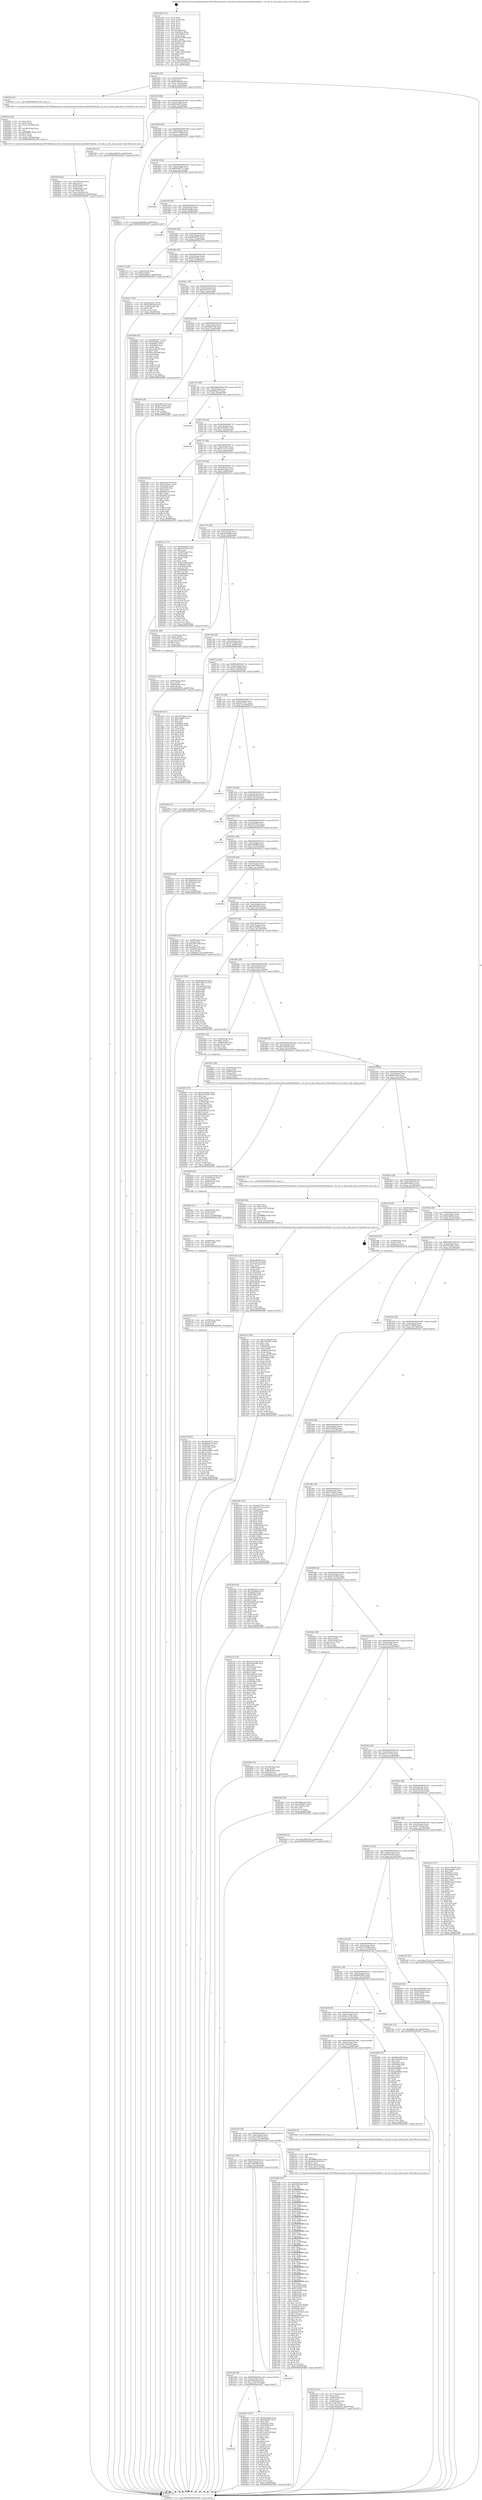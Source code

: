 digraph "0x401590" {
  label = "0x401590 (/mnt/c/Users/mathe/Desktop/tcc/POCII/binaries/extr_linuxdriversnetwirelessrealtekrtlwifiusb.c_rtl_usb_tx_chk_waitq_insert_Final-ollvm.out::main(0))"
  labelloc = "t"
  node[shape=record]

  Entry [label="",width=0.3,height=0.3,shape=circle,fillcolor=black,style=filled]
  "0x401604" [label="{
     0x401604 [32]\l
     | [instrs]\l
     &nbsp;&nbsp;0x401604 \<+6\>: mov -0xa8(%rbp),%eax\l
     &nbsp;&nbsp;0x40160a \<+2\>: mov %eax,%ecx\l
     &nbsp;&nbsp;0x40160c \<+6\>: sub $0x823961d8,%ecx\l
     &nbsp;&nbsp;0x401612 \<+6\>: mov %eax,-0xbc(%rbp)\l
     &nbsp;&nbsp;0x401618 \<+6\>: mov %ecx,-0xc0(%rbp)\l
     &nbsp;&nbsp;0x40161e \<+6\>: je 00000000004025e5 \<main+0x1055\>\l
  }"]
  "0x4025e5" [label="{
     0x4025e5 [5]\l
     | [instrs]\l
     &nbsp;&nbsp;0x4025e5 \<+5\>: call 0000000000401160 \<next_i\>\l
     | [calls]\l
     &nbsp;&nbsp;0x401160 \{1\} (/mnt/c/Users/mathe/Desktop/tcc/POCII/binaries/extr_linuxdriversnetwirelessrealtekrtlwifiusb.c_rtl_usb_tx_chk_waitq_insert_Final-ollvm.out::next_i)\l
  }"]
  "0x401624" [label="{
     0x401624 [28]\l
     | [instrs]\l
     &nbsp;&nbsp;0x401624 \<+5\>: jmp 0000000000401629 \<main+0x99\>\l
     &nbsp;&nbsp;0x401629 \<+6\>: mov -0xbc(%rbp),%eax\l
     &nbsp;&nbsp;0x40162f \<+5\>: sub $0x840ed31f,%eax\l
     &nbsp;&nbsp;0x401634 \<+6\>: mov %eax,-0xc4(%rbp)\l
     &nbsp;&nbsp;0x40163a \<+6\>: je 0000000000402790 \<main+0x1200\>\l
  }"]
  Exit [label="",width=0.3,height=0.3,shape=circle,fillcolor=black,style=filled,peripheries=2]
  "0x402790" [label="{
     0x402790 [15]\l
     | [instrs]\l
     &nbsp;&nbsp;0x402790 \<+10\>: movl $0xa00ef75e,-0xa8(%rbp)\l
     &nbsp;&nbsp;0x40279a \<+5\>: jmp 00000000004029f7 \<main+0x1467\>\l
  }"]
  "0x401640" [label="{
     0x401640 [28]\l
     | [instrs]\l
     &nbsp;&nbsp;0x401640 \<+5\>: jmp 0000000000401645 \<main+0xb5\>\l
     &nbsp;&nbsp;0x401645 \<+6\>: mov -0xbc(%rbp),%eax\l
     &nbsp;&nbsp;0x40164b \<+5\>: sub $0x931764fd,%eax\l
     &nbsp;&nbsp;0x401650 \<+6\>: mov %eax,-0xc8(%rbp)\l
     &nbsp;&nbsp;0x401656 \<+6\>: je 0000000000402011 \<main+0xa81\>\l
  }"]
  "0x40272f" [label="{
     0x40272f [97]\l
     | [instrs]\l
     &nbsp;&nbsp;0x40272f \<+5\>: mov $0x9920d771,%eax\l
     &nbsp;&nbsp;0x402734 \<+5\>: mov $0x840ed31f,%esi\l
     &nbsp;&nbsp;0x402739 \<+7\>: mov 0x40505c,%ecx\l
     &nbsp;&nbsp;0x402740 \<+8\>: mov 0x405060,%r8d\l
     &nbsp;&nbsp;0x402748 \<+3\>: mov %ecx,%r9d\l
     &nbsp;&nbsp;0x40274b \<+7\>: sub $0x80c20833,%r9d\l
     &nbsp;&nbsp;0x402752 \<+4\>: sub $0x1,%r9d\l
     &nbsp;&nbsp;0x402756 \<+7\>: add $0x80c20833,%r9d\l
     &nbsp;&nbsp;0x40275d \<+4\>: imul %r9d,%ecx\l
     &nbsp;&nbsp;0x402761 \<+3\>: and $0x1,%ecx\l
     &nbsp;&nbsp;0x402764 \<+3\>: cmp $0x0,%ecx\l
     &nbsp;&nbsp;0x402767 \<+4\>: sete %r10b\l
     &nbsp;&nbsp;0x40276b \<+4\>: cmp $0xa,%r8d\l
     &nbsp;&nbsp;0x40276f \<+4\>: setl %r11b\l
     &nbsp;&nbsp;0x402773 \<+3\>: mov %r10b,%bl\l
     &nbsp;&nbsp;0x402776 \<+3\>: and %r11b,%bl\l
     &nbsp;&nbsp;0x402779 \<+3\>: xor %r11b,%r10b\l
     &nbsp;&nbsp;0x40277c \<+3\>: or %r10b,%bl\l
     &nbsp;&nbsp;0x40277f \<+3\>: test $0x1,%bl\l
     &nbsp;&nbsp;0x402782 \<+3\>: cmovne %esi,%eax\l
     &nbsp;&nbsp;0x402785 \<+6\>: mov %eax,-0xa8(%rbp)\l
     &nbsp;&nbsp;0x40278b \<+5\>: jmp 00000000004029f7 \<main+0x1467\>\l
  }"]
  "0x402011" [label="{
     0x402011 [15]\l
     | [instrs]\l
     &nbsp;&nbsp;0x402011 \<+10\>: movl $0xe5dbf498,-0xa8(%rbp)\l
     &nbsp;&nbsp;0x40201b \<+5\>: jmp 00000000004029f7 \<main+0x1467\>\l
  }"]
  "0x40165c" [label="{
     0x40165c [28]\l
     | [instrs]\l
     &nbsp;&nbsp;0x40165c \<+5\>: jmp 0000000000401661 \<main+0xd1\>\l
     &nbsp;&nbsp;0x401661 \<+6\>: mov -0xbc(%rbp),%eax\l
     &nbsp;&nbsp;0x401667 \<+5\>: sub $0x9920d771,%eax\l
     &nbsp;&nbsp;0x40166c \<+6\>: mov %eax,-0xcc(%rbp)\l
     &nbsp;&nbsp;0x401672 \<+6\>: je 0000000000402983 \<main+0x13f3\>\l
  }"]
  "0x402720" [label="{
     0x402720 [15]\l
     | [instrs]\l
     &nbsp;&nbsp;0x402720 \<+4\>: mov -0x50(%rbp),%rdx\l
     &nbsp;&nbsp;0x402724 \<+3\>: mov (%rdx),%rdx\l
     &nbsp;&nbsp;0x402727 \<+3\>: mov %rdx,%rdi\l
     &nbsp;&nbsp;0x40272a \<+5\>: call 0000000000401030 \<free@plt\>\l
     | [calls]\l
     &nbsp;&nbsp;0x401030 \{1\} (unknown)\l
  }"]
  "0x402983" [label="{
     0x402983\l
  }", style=dashed]
  "0x401678" [label="{
     0x401678 [28]\l
     | [instrs]\l
     &nbsp;&nbsp;0x401678 \<+5\>: jmp 000000000040167d \<main+0xed\>\l
     &nbsp;&nbsp;0x40167d \<+6\>: mov -0xbc(%rbp),%eax\l
     &nbsp;&nbsp;0x401683 \<+5\>: sub $0x9aa9eefb,%eax\l
     &nbsp;&nbsp;0x401688 \<+6\>: mov %eax,-0xd0(%rbp)\l
     &nbsp;&nbsp;0x40168e \<+6\>: je 00000000004028b7 \<main+0x1327\>\l
  }"]
  "0x402711" [label="{
     0x402711 [15]\l
     | [instrs]\l
     &nbsp;&nbsp;0x402711 \<+4\>: mov -0x68(%rbp),%rdx\l
     &nbsp;&nbsp;0x402715 \<+3\>: mov (%rdx),%rdx\l
     &nbsp;&nbsp;0x402718 \<+3\>: mov %rdx,%rdi\l
     &nbsp;&nbsp;0x40271b \<+5\>: call 0000000000401030 \<free@plt\>\l
     | [calls]\l
     &nbsp;&nbsp;0x401030 \{1\} (unknown)\l
  }"]
  "0x4028b7" [label="{
     0x4028b7\l
  }", style=dashed]
  "0x401694" [label="{
     0x401694 [28]\l
     | [instrs]\l
     &nbsp;&nbsp;0x401694 \<+5\>: jmp 0000000000401699 \<main+0x109\>\l
     &nbsp;&nbsp;0x401699 \<+6\>: mov -0xbc(%rbp),%eax\l
     &nbsp;&nbsp;0x40169f \<+5\>: sub $0xa00ef75e,%eax\l
     &nbsp;&nbsp;0x4016a4 \<+6\>: mov %eax,-0xd4(%rbp)\l
     &nbsp;&nbsp;0x4016aa \<+6\>: je 00000000004027c2 \<main+0x1232\>\l
  }"]
  "0x4026fc" [label="{
     0x4026fc [21]\l
     | [instrs]\l
     &nbsp;&nbsp;0x4026fc \<+4\>: mov -0x80(%rbp),%rdx\l
     &nbsp;&nbsp;0x402700 \<+3\>: mov (%rdx),%rdx\l
     &nbsp;&nbsp;0x402703 \<+3\>: mov %rdx,%rdi\l
     &nbsp;&nbsp;0x402706 \<+6\>: mov %eax,-0x188(%rbp)\l
     &nbsp;&nbsp;0x40270c \<+5\>: call 0000000000401030 \<free@plt\>\l
     | [calls]\l
     &nbsp;&nbsp;0x401030 \{1\} (unknown)\l
  }"]
  "0x4027c2" [label="{
     0x4027c2 [28]\l
     | [instrs]\l
     &nbsp;&nbsp;0x4027c2 \<+7\>: mov -0xa0(%rbp),%rax\l
     &nbsp;&nbsp;0x4027c9 \<+6\>: movl $0x0,(%rax)\l
     &nbsp;&nbsp;0x4027cf \<+10\>: movl $0x91694c1,-0xa8(%rbp)\l
     &nbsp;&nbsp;0x4027d9 \<+5\>: jmp 00000000004029f7 \<main+0x1467\>\l
  }"]
  "0x4016b0" [label="{
     0x4016b0 [28]\l
     | [instrs]\l
     &nbsp;&nbsp;0x4016b0 \<+5\>: jmp 00000000004016b5 \<main+0x125\>\l
     &nbsp;&nbsp;0x4016b5 \<+6\>: mov -0xbc(%rbp),%eax\l
     &nbsp;&nbsp;0x4016bb \<+5\>: sub $0xa9cfc55b,%eax\l
     &nbsp;&nbsp;0x4016c0 \<+6\>: mov %eax,-0xd8(%rbp)\l
     &nbsp;&nbsp;0x4016c6 \<+6\>: je 00000000004025c7 \<main+0x1037\>\l
  }"]
  "0x4026df" [label="{
     0x4026df [29]\l
     | [instrs]\l
     &nbsp;&nbsp;0x4026df \<+10\>: movabs $0x4030b6,%rdi\l
     &nbsp;&nbsp;0x4026e9 \<+4\>: mov -0x40(%rbp),%rdx\l
     &nbsp;&nbsp;0x4026ed \<+2\>: mov %eax,(%rdx)\l
     &nbsp;&nbsp;0x4026ef \<+4\>: mov -0x40(%rbp),%rdx\l
     &nbsp;&nbsp;0x4026f3 \<+2\>: mov (%rdx),%esi\l
     &nbsp;&nbsp;0x4026f5 \<+2\>: mov $0x0,%al\l
     &nbsp;&nbsp;0x4026f7 \<+5\>: call 0000000000401040 \<printf@plt\>\l
     | [calls]\l
     &nbsp;&nbsp;0x401040 \{1\} (unknown)\l
  }"]
  "0x4025c7" [label="{
     0x4025c7 [30]\l
     | [instrs]\l
     &nbsp;&nbsp;0x4025c7 \<+5\>: mov $0xad525cc7,%eax\l
     &nbsp;&nbsp;0x4025cc \<+5\>: mov $0x823961d8,%ecx\l
     &nbsp;&nbsp;0x4025d1 \<+3\>: mov -0x29(%rbp),%dl\l
     &nbsp;&nbsp;0x4025d4 \<+3\>: test $0x1,%dl\l
     &nbsp;&nbsp;0x4025d7 \<+3\>: cmovne %ecx,%eax\l
     &nbsp;&nbsp;0x4025da \<+6\>: mov %eax,-0xa8(%rbp)\l
     &nbsp;&nbsp;0x4025e0 \<+5\>: jmp 00000000004029f7 \<main+0x1467\>\l
  }"]
  "0x4016cc" [label="{
     0x4016cc [28]\l
     | [instrs]\l
     &nbsp;&nbsp;0x4016cc \<+5\>: jmp 00000000004016d1 \<main+0x141\>\l
     &nbsp;&nbsp;0x4016d1 \<+6\>: mov -0xbc(%rbp),%eax\l
     &nbsp;&nbsp;0x4016d7 \<+5\>: sub $0xad525cc7,%eax\l
     &nbsp;&nbsp;0x4016dc \<+6\>: mov %eax,-0xdc(%rbp)\l
     &nbsp;&nbsp;0x4016e2 \<+6\>: je 000000000040266a \<main+0x10da\>\l
  }"]
  "0x402616" [label="{
     0x402616 [42]\l
     | [instrs]\l
     &nbsp;&nbsp;0x402616 \<+6\>: mov -0x184(%rbp),%ecx\l
     &nbsp;&nbsp;0x40261c \<+3\>: imul %eax,%ecx\l
     &nbsp;&nbsp;0x40261f \<+4\>: mov -0x50(%rbp),%rdi\l
     &nbsp;&nbsp;0x402623 \<+3\>: mov (%rdi),%rdi\l
     &nbsp;&nbsp;0x402626 \<+4\>: mov -0x48(%rbp),%r8\l
     &nbsp;&nbsp;0x40262a \<+3\>: movslq (%r8),%r8\l
     &nbsp;&nbsp;0x40262d \<+4\>: mov %ecx,(%rdi,%r8,4)\l
     &nbsp;&nbsp;0x402631 \<+10\>: movl $0xed0b301a,-0xa8(%rbp)\l
     &nbsp;&nbsp;0x40263b \<+5\>: jmp 00000000004029f7 \<main+0x1467\>\l
  }"]
  "0x40266a" [label="{
     0x40266a [91]\l
     | [instrs]\l
     &nbsp;&nbsp;0x40266a \<+5\>: mov $0x9920d771,%eax\l
     &nbsp;&nbsp;0x40266f \<+5\>: mov $0x5428a6c,%ecx\l
     &nbsp;&nbsp;0x402674 \<+7\>: mov 0x40505c,%edx\l
     &nbsp;&nbsp;0x40267b \<+7\>: mov 0x405060,%esi\l
     &nbsp;&nbsp;0x402682 \<+2\>: mov %edx,%edi\l
     &nbsp;&nbsp;0x402684 \<+6\>: sub $0xca236cb8,%edi\l
     &nbsp;&nbsp;0x40268a \<+3\>: sub $0x1,%edi\l
     &nbsp;&nbsp;0x40268d \<+6\>: add $0xca236cb8,%edi\l
     &nbsp;&nbsp;0x402693 \<+3\>: imul %edi,%edx\l
     &nbsp;&nbsp;0x402696 \<+3\>: and $0x1,%edx\l
     &nbsp;&nbsp;0x402699 \<+3\>: cmp $0x0,%edx\l
     &nbsp;&nbsp;0x40269c \<+4\>: sete %r8b\l
     &nbsp;&nbsp;0x4026a0 \<+3\>: cmp $0xa,%esi\l
     &nbsp;&nbsp;0x4026a3 \<+4\>: setl %r9b\l
     &nbsp;&nbsp;0x4026a7 \<+3\>: mov %r8b,%r10b\l
     &nbsp;&nbsp;0x4026aa \<+3\>: and %r9b,%r10b\l
     &nbsp;&nbsp;0x4026ad \<+3\>: xor %r9b,%r8b\l
     &nbsp;&nbsp;0x4026b0 \<+3\>: or %r8b,%r10b\l
     &nbsp;&nbsp;0x4026b3 \<+4\>: test $0x1,%r10b\l
     &nbsp;&nbsp;0x4026b7 \<+3\>: cmovne %ecx,%eax\l
     &nbsp;&nbsp;0x4026ba \<+6\>: mov %eax,-0xa8(%rbp)\l
     &nbsp;&nbsp;0x4026c0 \<+5\>: jmp 00000000004029f7 \<main+0x1467\>\l
  }"]
  "0x4016e8" [label="{
     0x4016e8 [28]\l
     | [instrs]\l
     &nbsp;&nbsp;0x4016e8 \<+5\>: jmp 00000000004016ed \<main+0x15d\>\l
     &nbsp;&nbsp;0x4016ed \<+6\>: mov -0xbc(%rbp),%eax\l
     &nbsp;&nbsp;0x4016f3 \<+5\>: sub $0xbfbb513b,%eax\l
     &nbsp;&nbsp;0x4016f8 \<+6\>: mov %eax,-0xe0(%rbp)\l
     &nbsp;&nbsp;0x4016fe \<+6\>: je 0000000000401e9b \<main+0x90b\>\l
  }"]
  "0x4025ea" [label="{
     0x4025ea [44]\l
     | [instrs]\l
     &nbsp;&nbsp;0x4025ea \<+2\>: xor %ecx,%ecx\l
     &nbsp;&nbsp;0x4025ec \<+5\>: mov $0x2,%edx\l
     &nbsp;&nbsp;0x4025f1 \<+6\>: mov %edx,-0x180(%rbp)\l
     &nbsp;&nbsp;0x4025f7 \<+1\>: cltd\l
     &nbsp;&nbsp;0x4025f8 \<+6\>: mov -0x180(%rbp),%esi\l
     &nbsp;&nbsp;0x4025fe \<+2\>: idiv %esi\l
     &nbsp;&nbsp;0x402600 \<+6\>: imul $0xfffffffe,%edx,%edx\l
     &nbsp;&nbsp;0x402606 \<+3\>: sub $0x1,%ecx\l
     &nbsp;&nbsp;0x402609 \<+2\>: sub %ecx,%edx\l
     &nbsp;&nbsp;0x40260b \<+6\>: mov %edx,-0x184(%rbp)\l
     &nbsp;&nbsp;0x402611 \<+5\>: call 0000000000401160 \<next_i\>\l
     | [calls]\l
     &nbsp;&nbsp;0x401160 \{1\} (/mnt/c/Users/mathe/Desktop/tcc/POCII/binaries/extr_linuxdriversnetwirelessrealtekrtlwifiusb.c_rtl_usb_tx_chk_waitq_insert_Final-ollvm.out::next_i)\l
  }"]
  "0x401e9b" [label="{
     0x401e9b [30]\l
     | [instrs]\l
     &nbsp;&nbsp;0x401e9b \<+5\>: mov $0xe29b7035,%eax\l
     &nbsp;&nbsp;0x401ea0 \<+5\>: mov $0xd07e20d4,%ecx\l
     &nbsp;&nbsp;0x401ea5 \<+3\>: mov -0x30(%rbp),%edx\l
     &nbsp;&nbsp;0x401ea8 \<+3\>: cmp $0x0,%edx\l
     &nbsp;&nbsp;0x401eab \<+3\>: cmove %ecx,%eax\l
     &nbsp;&nbsp;0x401eae \<+6\>: mov %eax,-0xa8(%rbp)\l
     &nbsp;&nbsp;0x401eb4 \<+5\>: jmp 00000000004029f7 \<main+0x1467\>\l
  }"]
  "0x401704" [label="{
     0x401704 [28]\l
     | [instrs]\l
     &nbsp;&nbsp;0x401704 \<+5\>: jmp 0000000000401709 \<main+0x179\>\l
     &nbsp;&nbsp;0x401709 \<+6\>: mov -0xbc(%rbp),%eax\l
     &nbsp;&nbsp;0x40170f \<+5\>: sub $0xbffdaa31,%eax\l
     &nbsp;&nbsp;0x401714 \<+6\>: mov %eax,-0xe4(%rbp)\l
     &nbsp;&nbsp;0x40171a \<+6\>: je 00000000004027ae \<main+0x121e\>\l
  }"]
  "0x402469" [label="{
     0x402469 [32]\l
     | [instrs]\l
     &nbsp;&nbsp;0x402469 \<+4\>: mov -0x50(%rbp),%rdi\l
     &nbsp;&nbsp;0x40246d \<+3\>: mov %rax,(%rdi)\l
     &nbsp;&nbsp;0x402470 \<+4\>: mov -0x48(%rbp),%rax\l
     &nbsp;&nbsp;0x402474 \<+6\>: movl $0x0,(%rax)\l
     &nbsp;&nbsp;0x40247a \<+10\>: movl $0x6fecc138,-0xa8(%rbp)\l
     &nbsp;&nbsp;0x402484 \<+5\>: jmp 00000000004029f7 \<main+0x1467\>\l
  }"]
  "0x4027ae" [label="{
     0x4027ae\l
  }", style=dashed]
  "0x401720" [label="{
     0x401720 [28]\l
     | [instrs]\l
     &nbsp;&nbsp;0x401720 \<+5\>: jmp 0000000000401725 \<main+0x195\>\l
     &nbsp;&nbsp;0x401725 \<+6\>: mov -0xbc(%rbp),%eax\l
     &nbsp;&nbsp;0x40172b \<+5\>: sub $0xc3062875,%eax\l
     &nbsp;&nbsp;0x401730 \<+6\>: mov %eax,-0xe8(%rbp)\l
     &nbsp;&nbsp;0x401736 \<+6\>: je 0000000000401d20 \<main+0x790\>\l
  }"]
  "0x40233a" [label="{
     0x40233a [41]\l
     | [instrs]\l
     &nbsp;&nbsp;0x40233a \<+6\>: mov -0x17c(%rbp),%ecx\l
     &nbsp;&nbsp;0x402340 \<+3\>: imul %eax,%ecx\l
     &nbsp;&nbsp;0x402343 \<+4\>: mov -0x68(%rbp),%rsi\l
     &nbsp;&nbsp;0x402347 \<+3\>: mov (%rsi),%rsi\l
     &nbsp;&nbsp;0x40234a \<+4\>: mov -0x60(%rbp),%rdi\l
     &nbsp;&nbsp;0x40234e \<+3\>: movslq (%rdi),%rdi\l
     &nbsp;&nbsp;0x402351 \<+3\>: mov %ecx,(%rsi,%rdi,4)\l
     &nbsp;&nbsp;0x402354 \<+10\>: movl $0x1b5bb520,-0xa8(%rbp)\l
     &nbsp;&nbsp;0x40235e \<+5\>: jmp 00000000004029f7 \<main+0x1467\>\l
  }"]
  "0x401d20" [label="{
     0x401d20\l
  }", style=dashed]
  "0x40173c" [label="{
     0x40173c [28]\l
     | [instrs]\l
     &nbsp;&nbsp;0x40173c \<+5\>: jmp 0000000000401741 \<main+0x1b1\>\l
     &nbsp;&nbsp;0x401741 \<+6\>: mov -0xbc(%rbp),%eax\l
     &nbsp;&nbsp;0x401747 \<+5\>: sub $0xc371a11e,%eax\l
     &nbsp;&nbsp;0x40174c \<+6\>: mov %eax,-0xec(%rbp)\l
     &nbsp;&nbsp;0x401752 \<+6\>: je 0000000000402194 \<main+0xc04\>\l
  }"]
  "0x402312" [label="{
     0x402312 [40]\l
     | [instrs]\l
     &nbsp;&nbsp;0x402312 \<+5\>: mov $0x2,%ecx\l
     &nbsp;&nbsp;0x402317 \<+1\>: cltd\l
     &nbsp;&nbsp;0x402318 \<+2\>: idiv %ecx\l
     &nbsp;&nbsp;0x40231a \<+6\>: imul $0xfffffffe,%edx,%ecx\l
     &nbsp;&nbsp;0x402320 \<+6\>: sub $0x91a816c8,%ecx\l
     &nbsp;&nbsp;0x402326 \<+3\>: add $0x1,%ecx\l
     &nbsp;&nbsp;0x402329 \<+6\>: add $0x91a816c8,%ecx\l
     &nbsp;&nbsp;0x40232f \<+6\>: mov %ecx,-0x17c(%rbp)\l
     &nbsp;&nbsp;0x402335 \<+5\>: call 0000000000401160 \<next_i\>\l
     | [calls]\l
     &nbsp;&nbsp;0x401160 \{1\} (/mnt/c/Users/mathe/Desktop/tcc/POCII/binaries/extr_linuxdriversnetwirelessrealtekrtlwifiusb.c_rtl_usb_tx_chk_waitq_insert_Final-ollvm.out::next_i)\l
  }"]
  "0x402194" [label="{
     0x402194 [91]\l
     | [instrs]\l
     &nbsp;&nbsp;0x402194 \<+5\>: mov $0xea447184,%eax\l
     &nbsp;&nbsp;0x402199 \<+5\>: mov $0x2154decc,%ecx\l
     &nbsp;&nbsp;0x40219e \<+7\>: mov 0x40505c,%edx\l
     &nbsp;&nbsp;0x4021a5 \<+7\>: mov 0x405060,%esi\l
     &nbsp;&nbsp;0x4021ac \<+2\>: mov %edx,%edi\l
     &nbsp;&nbsp;0x4021ae \<+6\>: add $0xa09fc1a4,%edi\l
     &nbsp;&nbsp;0x4021b4 \<+3\>: sub $0x1,%edi\l
     &nbsp;&nbsp;0x4021b7 \<+6\>: sub $0xa09fc1a4,%edi\l
     &nbsp;&nbsp;0x4021bd \<+3\>: imul %edi,%edx\l
     &nbsp;&nbsp;0x4021c0 \<+3\>: and $0x1,%edx\l
     &nbsp;&nbsp;0x4021c3 \<+3\>: cmp $0x0,%edx\l
     &nbsp;&nbsp;0x4021c6 \<+4\>: sete %r8b\l
     &nbsp;&nbsp;0x4021ca \<+3\>: cmp $0xa,%esi\l
     &nbsp;&nbsp;0x4021cd \<+4\>: setl %r9b\l
     &nbsp;&nbsp;0x4021d1 \<+3\>: mov %r8b,%r10b\l
     &nbsp;&nbsp;0x4021d4 \<+3\>: and %r9b,%r10b\l
     &nbsp;&nbsp;0x4021d7 \<+3\>: xor %r9b,%r8b\l
     &nbsp;&nbsp;0x4021da \<+3\>: or %r8b,%r10b\l
     &nbsp;&nbsp;0x4021dd \<+4\>: test $0x1,%r10b\l
     &nbsp;&nbsp;0x4021e1 \<+3\>: cmovne %ecx,%eax\l
     &nbsp;&nbsp;0x4021e4 \<+6\>: mov %eax,-0xa8(%rbp)\l
     &nbsp;&nbsp;0x4021ea \<+5\>: jmp 00000000004029f7 \<main+0x1467\>\l
  }"]
  "0x401758" [label="{
     0x401758 [28]\l
     | [instrs]\l
     &nbsp;&nbsp;0x401758 \<+5\>: jmp 000000000040175d \<main+0x1cd\>\l
     &nbsp;&nbsp;0x40175d \<+6\>: mov -0xbc(%rbp),%eax\l
     &nbsp;&nbsp;0x401763 \<+5\>: sub $0xc8d1dafa,%eax\l
     &nbsp;&nbsp;0x401768 \<+6\>: mov %eax,-0xf0(%rbp)\l
     &nbsp;&nbsp;0x40176e \<+6\>: je 000000000040251c \<main+0xf8c\>\l
  }"]
  "0x4022c9" [label="{
     0x4022c9 [32]\l
     | [instrs]\l
     &nbsp;&nbsp;0x4022c9 \<+4\>: mov -0x68(%rbp),%rdi\l
     &nbsp;&nbsp;0x4022cd \<+3\>: mov %rax,(%rdi)\l
     &nbsp;&nbsp;0x4022d0 \<+4\>: mov -0x60(%rbp),%rax\l
     &nbsp;&nbsp;0x4022d4 \<+6\>: movl $0x0,(%rax)\l
     &nbsp;&nbsp;0x4022da \<+10\>: movl $0x4f461930,-0xa8(%rbp)\l
     &nbsp;&nbsp;0x4022e4 \<+5\>: jmp 00000000004029f7 \<main+0x1467\>\l
  }"]
  "0x40251c" [label="{
     0x40251c [171]\l
     | [instrs]\l
     &nbsp;&nbsp;0x40251c \<+5\>: mov $0x60b24f35,%eax\l
     &nbsp;&nbsp;0x402521 \<+5\>: mov $0xa9cfc55b,%ecx\l
     &nbsp;&nbsp;0x402526 \<+2\>: mov $0x1,%dl\l
     &nbsp;&nbsp;0x402528 \<+4\>: mov -0x48(%rbp),%rsi\l
     &nbsp;&nbsp;0x40252c \<+2\>: mov (%rsi),%edi\l
     &nbsp;&nbsp;0x40252e \<+4\>: mov -0x58(%rbp),%rsi\l
     &nbsp;&nbsp;0x402532 \<+2\>: cmp (%rsi),%edi\l
     &nbsp;&nbsp;0x402534 \<+4\>: setl %r8b\l
     &nbsp;&nbsp;0x402538 \<+4\>: and $0x1,%r8b\l
     &nbsp;&nbsp;0x40253c \<+4\>: mov %r8b,-0x29(%rbp)\l
     &nbsp;&nbsp;0x402540 \<+7\>: mov 0x40505c,%edi\l
     &nbsp;&nbsp;0x402547 \<+8\>: mov 0x405060,%r9d\l
     &nbsp;&nbsp;0x40254f \<+3\>: mov %edi,%r10d\l
     &nbsp;&nbsp;0x402552 \<+7\>: sub $0x6966d6f,%r10d\l
     &nbsp;&nbsp;0x402559 \<+4\>: sub $0x1,%r10d\l
     &nbsp;&nbsp;0x40255d \<+7\>: add $0x6966d6f,%r10d\l
     &nbsp;&nbsp;0x402564 \<+4\>: imul %r10d,%edi\l
     &nbsp;&nbsp;0x402568 \<+3\>: and $0x1,%edi\l
     &nbsp;&nbsp;0x40256b \<+3\>: cmp $0x0,%edi\l
     &nbsp;&nbsp;0x40256e \<+4\>: sete %r8b\l
     &nbsp;&nbsp;0x402572 \<+4\>: cmp $0xa,%r9d\l
     &nbsp;&nbsp;0x402576 \<+4\>: setl %r11b\l
     &nbsp;&nbsp;0x40257a \<+3\>: mov %r8b,%bl\l
     &nbsp;&nbsp;0x40257d \<+3\>: xor $0xff,%bl\l
     &nbsp;&nbsp;0x402580 \<+3\>: mov %r11b,%r14b\l
     &nbsp;&nbsp;0x402583 \<+4\>: xor $0xff,%r14b\l
     &nbsp;&nbsp;0x402587 \<+3\>: xor $0x0,%dl\l
     &nbsp;&nbsp;0x40258a \<+3\>: mov %bl,%r15b\l
     &nbsp;&nbsp;0x40258d \<+4\>: and $0x0,%r15b\l
     &nbsp;&nbsp;0x402591 \<+3\>: and %dl,%r8b\l
     &nbsp;&nbsp;0x402594 \<+3\>: mov %r14b,%r12b\l
     &nbsp;&nbsp;0x402597 \<+4\>: and $0x0,%r12b\l
     &nbsp;&nbsp;0x40259b \<+3\>: and %dl,%r11b\l
     &nbsp;&nbsp;0x40259e \<+3\>: or %r8b,%r15b\l
     &nbsp;&nbsp;0x4025a1 \<+3\>: or %r11b,%r12b\l
     &nbsp;&nbsp;0x4025a4 \<+3\>: xor %r12b,%r15b\l
     &nbsp;&nbsp;0x4025a7 \<+3\>: or %r14b,%bl\l
     &nbsp;&nbsp;0x4025aa \<+3\>: xor $0xff,%bl\l
     &nbsp;&nbsp;0x4025ad \<+3\>: or $0x0,%dl\l
     &nbsp;&nbsp;0x4025b0 \<+2\>: and %dl,%bl\l
     &nbsp;&nbsp;0x4025b2 \<+3\>: or %bl,%r15b\l
     &nbsp;&nbsp;0x4025b5 \<+4\>: test $0x1,%r15b\l
     &nbsp;&nbsp;0x4025b9 \<+3\>: cmovne %ecx,%eax\l
     &nbsp;&nbsp;0x4025bc \<+6\>: mov %eax,-0xa8(%rbp)\l
     &nbsp;&nbsp;0x4025c2 \<+5\>: jmp 00000000004029f7 \<main+0x1467\>\l
  }"]
  "0x401774" [label="{
     0x401774 [28]\l
     | [instrs]\l
     &nbsp;&nbsp;0x401774 \<+5\>: jmp 0000000000401779 \<main+0x1e9\>\l
     &nbsp;&nbsp;0x401779 \<+6\>: mov -0xbc(%rbp),%eax\l
     &nbsp;&nbsp;0x40177f \<+5\>: sub $0xcbd4d385,%eax\l
     &nbsp;&nbsp;0x401784 \<+6\>: mov %eax,-0xf4(%rbp)\l
     &nbsp;&nbsp;0x40178a \<+6\>: je 00000000004022ac \<main+0xd1c\>\l
  }"]
  "0x40210b" [label="{
     0x40210b [122]\l
     | [instrs]\l
     &nbsp;&nbsp;0x40210b \<+5\>: mov $0x9aa9eefb,%ecx\l
     &nbsp;&nbsp;0x402110 \<+5\>: mov $0x477f7eed,%edx\l
     &nbsp;&nbsp;0x402115 \<+6\>: mov -0x178(%rbp),%esi\l
     &nbsp;&nbsp;0x40211b \<+3\>: imul %eax,%esi\l
     &nbsp;&nbsp;0x40211e \<+4\>: mov -0x80(%rbp),%rdi\l
     &nbsp;&nbsp;0x402122 \<+3\>: mov (%rdi),%rdi\l
     &nbsp;&nbsp;0x402125 \<+4\>: mov -0x78(%rbp),%r8\l
     &nbsp;&nbsp;0x402129 \<+3\>: movslq (%r8),%r8\l
     &nbsp;&nbsp;0x40212c \<+4\>: mov %esi,(%rdi,%r8,4)\l
     &nbsp;&nbsp;0x402130 \<+7\>: mov 0x40505c,%eax\l
     &nbsp;&nbsp;0x402137 \<+7\>: mov 0x405060,%esi\l
     &nbsp;&nbsp;0x40213e \<+3\>: mov %eax,%r9d\l
     &nbsp;&nbsp;0x402141 \<+7\>: add $0xefe99cd5,%r9d\l
     &nbsp;&nbsp;0x402148 \<+4\>: sub $0x1,%r9d\l
     &nbsp;&nbsp;0x40214c \<+7\>: sub $0xefe99cd5,%r9d\l
     &nbsp;&nbsp;0x402153 \<+4\>: imul %r9d,%eax\l
     &nbsp;&nbsp;0x402157 \<+3\>: and $0x1,%eax\l
     &nbsp;&nbsp;0x40215a \<+3\>: cmp $0x0,%eax\l
     &nbsp;&nbsp;0x40215d \<+4\>: sete %r10b\l
     &nbsp;&nbsp;0x402161 \<+3\>: cmp $0xa,%esi\l
     &nbsp;&nbsp;0x402164 \<+4\>: setl %r11b\l
     &nbsp;&nbsp;0x402168 \<+3\>: mov %r10b,%bl\l
     &nbsp;&nbsp;0x40216b \<+3\>: and %r11b,%bl\l
     &nbsp;&nbsp;0x40216e \<+3\>: xor %r11b,%r10b\l
     &nbsp;&nbsp;0x402171 \<+3\>: or %r10b,%bl\l
     &nbsp;&nbsp;0x402174 \<+3\>: test $0x1,%bl\l
     &nbsp;&nbsp;0x402177 \<+3\>: cmovne %edx,%ecx\l
     &nbsp;&nbsp;0x40217a \<+6\>: mov %ecx,-0xa8(%rbp)\l
     &nbsp;&nbsp;0x402180 \<+5\>: jmp 00000000004029f7 \<main+0x1467\>\l
  }"]
  "0x4022ac" [label="{
     0x4022ac [29]\l
     | [instrs]\l
     &nbsp;&nbsp;0x4022ac \<+4\>: mov -0x70(%rbp),%rax\l
     &nbsp;&nbsp;0x4022b0 \<+6\>: movl $0x1,(%rax)\l
     &nbsp;&nbsp;0x4022b6 \<+4\>: mov -0x70(%rbp),%rax\l
     &nbsp;&nbsp;0x4022ba \<+3\>: movslq (%rax),%rax\l
     &nbsp;&nbsp;0x4022bd \<+4\>: shl $0x2,%rax\l
     &nbsp;&nbsp;0x4022c1 \<+3\>: mov %rax,%rdi\l
     &nbsp;&nbsp;0x4022c4 \<+5\>: call 0000000000401050 \<malloc@plt\>\l
     | [calls]\l
     &nbsp;&nbsp;0x401050 \{1\} (unknown)\l
  }"]
  "0x401790" [label="{
     0x401790 [28]\l
     | [instrs]\l
     &nbsp;&nbsp;0x401790 \<+5\>: jmp 0000000000401795 \<main+0x205\>\l
     &nbsp;&nbsp;0x401795 \<+6\>: mov -0xbc(%rbp),%eax\l
     &nbsp;&nbsp;0x40179b \<+5\>: sub $0xd07e20d4,%eax\l
     &nbsp;&nbsp;0x4017a0 \<+6\>: mov %eax,-0xf8(%rbp)\l
     &nbsp;&nbsp;0x4017a6 \<+6\>: je 0000000000401eb9 \<main+0x929\>\l
  }"]
  "0x4020df" [label="{
     0x4020df [44]\l
     | [instrs]\l
     &nbsp;&nbsp;0x4020df \<+2\>: xor %ecx,%ecx\l
     &nbsp;&nbsp;0x4020e1 \<+5\>: mov $0x2,%edx\l
     &nbsp;&nbsp;0x4020e6 \<+6\>: mov %edx,-0x174(%rbp)\l
     &nbsp;&nbsp;0x4020ec \<+1\>: cltd\l
     &nbsp;&nbsp;0x4020ed \<+6\>: mov -0x174(%rbp),%esi\l
     &nbsp;&nbsp;0x4020f3 \<+2\>: idiv %esi\l
     &nbsp;&nbsp;0x4020f5 \<+6\>: imul $0xfffffffe,%edx,%edx\l
     &nbsp;&nbsp;0x4020fb \<+3\>: sub $0x1,%ecx\l
     &nbsp;&nbsp;0x4020fe \<+2\>: sub %ecx,%edx\l
     &nbsp;&nbsp;0x402100 \<+6\>: mov %edx,-0x178(%rbp)\l
     &nbsp;&nbsp;0x402106 \<+5\>: call 0000000000401160 \<next_i\>\l
     | [calls]\l
     &nbsp;&nbsp;0x401160 \{1\} (/mnt/c/Users/mathe/Desktop/tcc/POCII/binaries/extr_linuxdriversnetwirelessrealtekrtlwifiusb.c_rtl_usb_tx_chk_waitq_insert_Final-ollvm.out::next_i)\l
  }"]
  "0x401eb9" [label="{
     0x401eb9 [137]\l
     | [instrs]\l
     &nbsp;&nbsp;0x401eb9 \<+5\>: mov $0x164359ec,%eax\l
     &nbsp;&nbsp;0x401ebe \<+5\>: mov $0xca0a66,%ecx\l
     &nbsp;&nbsp;0x401ec3 \<+2\>: mov $0x1,%dl\l
     &nbsp;&nbsp;0x401ec5 \<+2\>: xor %esi,%esi\l
     &nbsp;&nbsp;0x401ec7 \<+7\>: mov 0x40505c,%edi\l
     &nbsp;&nbsp;0x401ece \<+8\>: mov 0x405060,%r8d\l
     &nbsp;&nbsp;0x401ed6 \<+3\>: sub $0x1,%esi\l
     &nbsp;&nbsp;0x401ed9 \<+3\>: mov %edi,%r9d\l
     &nbsp;&nbsp;0x401edc \<+3\>: add %esi,%r9d\l
     &nbsp;&nbsp;0x401edf \<+4\>: imul %r9d,%edi\l
     &nbsp;&nbsp;0x401ee3 \<+3\>: and $0x1,%edi\l
     &nbsp;&nbsp;0x401ee6 \<+3\>: cmp $0x0,%edi\l
     &nbsp;&nbsp;0x401ee9 \<+4\>: sete %r10b\l
     &nbsp;&nbsp;0x401eed \<+4\>: cmp $0xa,%r8d\l
     &nbsp;&nbsp;0x401ef1 \<+4\>: setl %r11b\l
     &nbsp;&nbsp;0x401ef5 \<+3\>: mov %r10b,%bl\l
     &nbsp;&nbsp;0x401ef8 \<+3\>: xor $0xff,%bl\l
     &nbsp;&nbsp;0x401efb \<+3\>: mov %r11b,%r14b\l
     &nbsp;&nbsp;0x401efe \<+4\>: xor $0xff,%r14b\l
     &nbsp;&nbsp;0x401f02 \<+3\>: xor $0x1,%dl\l
     &nbsp;&nbsp;0x401f05 \<+3\>: mov %bl,%r15b\l
     &nbsp;&nbsp;0x401f08 \<+4\>: and $0xff,%r15b\l
     &nbsp;&nbsp;0x401f0c \<+3\>: and %dl,%r10b\l
     &nbsp;&nbsp;0x401f0f \<+3\>: mov %r14b,%r12b\l
     &nbsp;&nbsp;0x401f12 \<+4\>: and $0xff,%r12b\l
     &nbsp;&nbsp;0x401f16 \<+3\>: and %dl,%r11b\l
     &nbsp;&nbsp;0x401f19 \<+3\>: or %r10b,%r15b\l
     &nbsp;&nbsp;0x401f1c \<+3\>: or %r11b,%r12b\l
     &nbsp;&nbsp;0x401f1f \<+3\>: xor %r12b,%r15b\l
     &nbsp;&nbsp;0x401f22 \<+3\>: or %r14b,%bl\l
     &nbsp;&nbsp;0x401f25 \<+3\>: xor $0xff,%bl\l
     &nbsp;&nbsp;0x401f28 \<+3\>: or $0x1,%dl\l
     &nbsp;&nbsp;0x401f2b \<+2\>: and %dl,%bl\l
     &nbsp;&nbsp;0x401f2d \<+3\>: or %bl,%r15b\l
     &nbsp;&nbsp;0x401f30 \<+4\>: test $0x1,%r15b\l
     &nbsp;&nbsp;0x401f34 \<+3\>: cmovne %ecx,%eax\l
     &nbsp;&nbsp;0x401f37 \<+6\>: mov %eax,-0xa8(%rbp)\l
     &nbsp;&nbsp;0x401f3d \<+5\>: jmp 00000000004029f7 \<main+0x1467\>\l
  }"]
  "0x4017ac" [label="{
     0x4017ac [28]\l
     | [instrs]\l
     &nbsp;&nbsp;0x4017ac \<+5\>: jmp 00000000004017b1 \<main+0x221\>\l
     &nbsp;&nbsp;0x4017b1 \<+6\>: mov -0xbc(%rbp),%eax\l
     &nbsp;&nbsp;0x4017b7 \<+5\>: sub $0xd3c4d386,%eax\l
     &nbsp;&nbsp;0x4017bc \<+6\>: mov %eax,-0xfc(%rbp)\l
     &nbsp;&nbsp;0x4017c2 \<+6\>: je 000000000040229d \<main+0xd0d\>\l
  }"]
  "0x401af4" [label="{
     0x401af4\l
  }", style=dashed]
  "0x40229d" [label="{
     0x40229d [15]\l
     | [instrs]\l
     &nbsp;&nbsp;0x40229d \<+10\>: movl $0xe5dbf498,-0xa8(%rbp)\l
     &nbsp;&nbsp;0x4022a7 \<+5\>: jmp 00000000004029f7 \<main+0x1467\>\l
  }"]
  "0x4017c8" [label="{
     0x4017c8 [28]\l
     | [instrs]\l
     &nbsp;&nbsp;0x4017c8 \<+5\>: jmp 00000000004017cd \<main+0x23d\>\l
     &nbsp;&nbsp;0x4017cd \<+6\>: mov -0xbc(%rbp),%eax\l
     &nbsp;&nbsp;0x4017d3 \<+5\>: sub $0xd423751c,%eax\l
     &nbsp;&nbsp;0x4017d8 \<+6\>: mov %eax,-0x100(%rbp)\l
     &nbsp;&nbsp;0x4017de \<+6\>: je 000000000040293c \<main+0x13ac\>\l
  }"]
  "0x402047" [label="{
     0x402047 [147]\l
     | [instrs]\l
     &nbsp;&nbsp;0x402047 \<+5\>: mov $0x9aa9eefb,%eax\l
     &nbsp;&nbsp;0x40204c \<+5\>: mov $0x82b5d4c,%ecx\l
     &nbsp;&nbsp;0x402051 \<+2\>: mov $0x1,%dl\l
     &nbsp;&nbsp;0x402053 \<+7\>: mov 0x40505c,%esi\l
     &nbsp;&nbsp;0x40205a \<+7\>: mov 0x405060,%edi\l
     &nbsp;&nbsp;0x402061 \<+3\>: mov %esi,%r8d\l
     &nbsp;&nbsp;0x402064 \<+7\>: add $0x7c2ab740,%r8d\l
     &nbsp;&nbsp;0x40206b \<+4\>: sub $0x1,%r8d\l
     &nbsp;&nbsp;0x40206f \<+7\>: sub $0x7c2ab740,%r8d\l
     &nbsp;&nbsp;0x402076 \<+4\>: imul %r8d,%esi\l
     &nbsp;&nbsp;0x40207a \<+3\>: and $0x1,%esi\l
     &nbsp;&nbsp;0x40207d \<+3\>: cmp $0x0,%esi\l
     &nbsp;&nbsp;0x402080 \<+4\>: sete %r9b\l
     &nbsp;&nbsp;0x402084 \<+3\>: cmp $0xa,%edi\l
     &nbsp;&nbsp;0x402087 \<+4\>: setl %r10b\l
     &nbsp;&nbsp;0x40208b \<+3\>: mov %r9b,%r11b\l
     &nbsp;&nbsp;0x40208e \<+4\>: xor $0xff,%r11b\l
     &nbsp;&nbsp;0x402092 \<+3\>: mov %r10b,%bl\l
     &nbsp;&nbsp;0x402095 \<+3\>: xor $0xff,%bl\l
     &nbsp;&nbsp;0x402098 \<+3\>: xor $0x1,%dl\l
     &nbsp;&nbsp;0x40209b \<+3\>: mov %r11b,%r14b\l
     &nbsp;&nbsp;0x40209e \<+4\>: and $0xff,%r14b\l
     &nbsp;&nbsp;0x4020a2 \<+3\>: and %dl,%r9b\l
     &nbsp;&nbsp;0x4020a5 \<+3\>: mov %bl,%r15b\l
     &nbsp;&nbsp;0x4020a8 \<+4\>: and $0xff,%r15b\l
     &nbsp;&nbsp;0x4020ac \<+3\>: and %dl,%r10b\l
     &nbsp;&nbsp;0x4020af \<+3\>: or %r9b,%r14b\l
     &nbsp;&nbsp;0x4020b2 \<+3\>: or %r10b,%r15b\l
     &nbsp;&nbsp;0x4020b5 \<+3\>: xor %r15b,%r14b\l
     &nbsp;&nbsp;0x4020b8 \<+3\>: or %bl,%r11b\l
     &nbsp;&nbsp;0x4020bb \<+4\>: xor $0xff,%r11b\l
     &nbsp;&nbsp;0x4020bf \<+3\>: or $0x1,%dl\l
     &nbsp;&nbsp;0x4020c2 \<+3\>: and %dl,%r11b\l
     &nbsp;&nbsp;0x4020c5 \<+3\>: or %r11b,%r14b\l
     &nbsp;&nbsp;0x4020c8 \<+4\>: test $0x1,%r14b\l
     &nbsp;&nbsp;0x4020cc \<+3\>: cmovne %ecx,%eax\l
     &nbsp;&nbsp;0x4020cf \<+6\>: mov %eax,-0xa8(%rbp)\l
     &nbsp;&nbsp;0x4020d5 \<+5\>: jmp 00000000004029f7 \<main+0x1467\>\l
  }"]
  "0x40293c" [label="{
     0x40293c\l
  }", style=dashed]
  "0x4017e4" [label="{
     0x4017e4 [28]\l
     | [instrs]\l
     &nbsp;&nbsp;0x4017e4 \<+5\>: jmp 00000000004017e9 \<main+0x259\>\l
     &nbsp;&nbsp;0x4017e9 \<+6\>: mov -0xbc(%rbp),%eax\l
     &nbsp;&nbsp;0x4017ef \<+5\>: sub $0xdb2ba316,%eax\l
     &nbsp;&nbsp;0x4017f4 \<+6\>: mov %eax,-0x104(%rbp)\l
     &nbsp;&nbsp;0x4017fa \<+6\>: je 00000000004027f6 \<main+0x1266\>\l
  }"]
  "0x401ad8" [label="{
     0x401ad8 [28]\l
     | [instrs]\l
     &nbsp;&nbsp;0x401ad8 \<+5\>: jmp 0000000000401add \<main+0x54d\>\l
     &nbsp;&nbsp;0x401add \<+6\>: mov -0xbc(%rbp),%eax\l
     &nbsp;&nbsp;0x401ae3 \<+5\>: sub $0x7d4a93a4,%eax\l
     &nbsp;&nbsp;0x401ae8 \<+6\>: mov %eax,-0x170(%rbp)\l
     &nbsp;&nbsp;0x401aee \<+6\>: je 0000000000402047 \<main+0xab7\>\l
  }"]
  "0x4027f6" [label="{
     0x4027f6\l
  }", style=dashed]
  "0x401800" [label="{
     0x401800 [28]\l
     | [instrs]\l
     &nbsp;&nbsp;0x401800 \<+5\>: jmp 0000000000401805 \<main+0x275\>\l
     &nbsp;&nbsp;0x401805 \<+6\>: mov -0xbc(%rbp),%eax\l
     &nbsp;&nbsp;0x40180b \<+5\>: sub $0xe29b7035,%eax\l
     &nbsp;&nbsp;0x401810 \<+6\>: mov %eax,-0x108(%rbp)\l
     &nbsp;&nbsp;0x401816 \<+6\>: je 000000000040279f \<main+0x120f\>\l
  }"]
  "0x40283b" [label="{
     0x40283b\l
  }", style=dashed]
  "0x40279f" [label="{
     0x40279f\l
  }", style=dashed]
  "0x40181c" [label="{
     0x40181c [28]\l
     | [instrs]\l
     &nbsp;&nbsp;0x40181c \<+5\>: jmp 0000000000401821 \<main+0x291\>\l
     &nbsp;&nbsp;0x401821 \<+6\>: mov -0xbc(%rbp),%eax\l
     &nbsp;&nbsp;0x401827 \<+5\>: sub $0xe5dbf498,%eax\l
     &nbsp;&nbsp;0x40182c \<+6\>: mov %eax,-0x10c(%rbp)\l
     &nbsp;&nbsp;0x401832 \<+6\>: je 0000000000402020 \<main+0xa90\>\l
  }"]
  "0x401f65" [label="{
     0x401f65 [172]\l
     | [instrs]\l
     &nbsp;&nbsp;0x401f65 \<+5\>: mov $0x164359ec,%ecx\l
     &nbsp;&nbsp;0x401f6a \<+5\>: mov $0x931764fd,%edx\l
     &nbsp;&nbsp;0x401f6f \<+3\>: mov $0x1,%sil\l
     &nbsp;&nbsp;0x401f72 \<+4\>: mov -0x80(%rbp),%rdi\l
     &nbsp;&nbsp;0x401f76 \<+3\>: mov %rax,(%rdi)\l
     &nbsp;&nbsp;0x401f79 \<+4\>: mov -0x78(%rbp),%rax\l
     &nbsp;&nbsp;0x401f7d \<+6\>: movl $0x0,(%rax)\l
     &nbsp;&nbsp;0x401f83 \<+8\>: mov 0x40505c,%r8d\l
     &nbsp;&nbsp;0x401f8b \<+8\>: mov 0x405060,%r9d\l
     &nbsp;&nbsp;0x401f93 \<+3\>: mov %r8d,%r10d\l
     &nbsp;&nbsp;0x401f96 \<+7\>: add $0x6c6ff5ce,%r10d\l
     &nbsp;&nbsp;0x401f9d \<+4\>: sub $0x1,%r10d\l
     &nbsp;&nbsp;0x401fa1 \<+7\>: sub $0x6c6ff5ce,%r10d\l
     &nbsp;&nbsp;0x401fa8 \<+4\>: imul %r10d,%r8d\l
     &nbsp;&nbsp;0x401fac \<+4\>: and $0x1,%r8d\l
     &nbsp;&nbsp;0x401fb0 \<+4\>: cmp $0x0,%r8d\l
     &nbsp;&nbsp;0x401fb4 \<+4\>: sete %r11b\l
     &nbsp;&nbsp;0x401fb8 \<+4\>: cmp $0xa,%r9d\l
     &nbsp;&nbsp;0x401fbc \<+3\>: setl %bl\l
     &nbsp;&nbsp;0x401fbf \<+3\>: mov %r11b,%r14b\l
     &nbsp;&nbsp;0x401fc2 \<+4\>: xor $0xff,%r14b\l
     &nbsp;&nbsp;0x401fc6 \<+3\>: mov %bl,%r15b\l
     &nbsp;&nbsp;0x401fc9 \<+4\>: xor $0xff,%r15b\l
     &nbsp;&nbsp;0x401fcd \<+4\>: xor $0x0,%sil\l
     &nbsp;&nbsp;0x401fd1 \<+3\>: mov %r14b,%r12b\l
     &nbsp;&nbsp;0x401fd4 \<+4\>: and $0x0,%r12b\l
     &nbsp;&nbsp;0x401fd8 \<+3\>: and %sil,%r11b\l
     &nbsp;&nbsp;0x401fdb \<+3\>: mov %r15b,%r13b\l
     &nbsp;&nbsp;0x401fde \<+4\>: and $0x0,%r13b\l
     &nbsp;&nbsp;0x401fe2 \<+3\>: and %sil,%bl\l
     &nbsp;&nbsp;0x401fe5 \<+3\>: or %r11b,%r12b\l
     &nbsp;&nbsp;0x401fe8 \<+3\>: or %bl,%r13b\l
     &nbsp;&nbsp;0x401feb \<+3\>: xor %r13b,%r12b\l
     &nbsp;&nbsp;0x401fee \<+3\>: or %r15b,%r14b\l
     &nbsp;&nbsp;0x401ff1 \<+4\>: xor $0xff,%r14b\l
     &nbsp;&nbsp;0x401ff5 \<+4\>: or $0x0,%sil\l
     &nbsp;&nbsp;0x401ff9 \<+3\>: and %sil,%r14b\l
     &nbsp;&nbsp;0x401ffc \<+3\>: or %r14b,%r12b\l
     &nbsp;&nbsp;0x401fff \<+4\>: test $0x1,%r12b\l
     &nbsp;&nbsp;0x402003 \<+3\>: cmovne %edx,%ecx\l
     &nbsp;&nbsp;0x402006 \<+6\>: mov %ecx,-0xa8(%rbp)\l
     &nbsp;&nbsp;0x40200c \<+5\>: jmp 00000000004029f7 \<main+0x1467\>\l
  }"]
  "0x402020" [label="{
     0x402020 [39]\l
     | [instrs]\l
     &nbsp;&nbsp;0x402020 \<+5\>: mov $0xcbd4d385,%eax\l
     &nbsp;&nbsp;0x402025 \<+5\>: mov $0x7d4a93a4,%ecx\l
     &nbsp;&nbsp;0x40202a \<+4\>: mov -0x78(%rbp),%rdx\l
     &nbsp;&nbsp;0x40202e \<+2\>: mov (%rdx),%esi\l
     &nbsp;&nbsp;0x402030 \<+7\>: mov -0x88(%rbp),%rdx\l
     &nbsp;&nbsp;0x402037 \<+2\>: cmp (%rdx),%esi\l
     &nbsp;&nbsp;0x402039 \<+3\>: cmovl %ecx,%eax\l
     &nbsp;&nbsp;0x40203c \<+6\>: mov %eax,-0xa8(%rbp)\l
     &nbsp;&nbsp;0x402042 \<+5\>: jmp 00000000004029f7 \<main+0x1467\>\l
  }"]
  "0x401838" [label="{
     0x401838 [28]\l
     | [instrs]\l
     &nbsp;&nbsp;0x401838 \<+5\>: jmp 000000000040183d \<main+0x2ad\>\l
     &nbsp;&nbsp;0x40183d \<+6\>: mov -0xbc(%rbp),%eax\l
     &nbsp;&nbsp;0x401843 \<+5\>: sub $0xea447184,%eax\l
     &nbsp;&nbsp;0x401848 \<+6\>: mov %eax,-0x110(%rbp)\l
     &nbsp;&nbsp;0x40184e \<+6\>: je 0000000000402912 \<main+0x1382\>\l
  }"]
  "0x401de7" [label="{
     0x401de7 [165]\l
     | [instrs]\l
     &nbsp;&nbsp;0x401de7 \<+5\>: mov $0x7cc90394,%ecx\l
     &nbsp;&nbsp;0x401dec \<+5\>: mov $0x57f2188c,%edx\l
     &nbsp;&nbsp;0x401df1 \<+3\>: mov $0x1,%sil\l
     &nbsp;&nbsp;0x401df4 \<+3\>: xor %r8d,%r8d\l
     &nbsp;&nbsp;0x401df7 \<+7\>: mov -0x90(%rbp),%rdi\l
     &nbsp;&nbsp;0x401dfe \<+2\>: mov %eax,(%rdi)\l
     &nbsp;&nbsp;0x401e00 \<+7\>: mov -0x90(%rbp),%rdi\l
     &nbsp;&nbsp;0x401e07 \<+2\>: mov (%rdi),%eax\l
     &nbsp;&nbsp;0x401e09 \<+3\>: mov %eax,-0x30(%rbp)\l
     &nbsp;&nbsp;0x401e0c \<+7\>: mov 0x40505c,%eax\l
     &nbsp;&nbsp;0x401e13 \<+8\>: mov 0x405060,%r9d\l
     &nbsp;&nbsp;0x401e1b \<+4\>: sub $0x1,%r8d\l
     &nbsp;&nbsp;0x401e1f \<+3\>: mov %eax,%r10d\l
     &nbsp;&nbsp;0x401e22 \<+3\>: add %r8d,%r10d\l
     &nbsp;&nbsp;0x401e25 \<+4\>: imul %r10d,%eax\l
     &nbsp;&nbsp;0x401e29 \<+3\>: and $0x1,%eax\l
     &nbsp;&nbsp;0x401e2c \<+3\>: cmp $0x0,%eax\l
     &nbsp;&nbsp;0x401e2f \<+4\>: sete %r11b\l
     &nbsp;&nbsp;0x401e33 \<+4\>: cmp $0xa,%r9d\l
     &nbsp;&nbsp;0x401e37 \<+3\>: setl %bl\l
     &nbsp;&nbsp;0x401e3a \<+3\>: mov %r11b,%r14b\l
     &nbsp;&nbsp;0x401e3d \<+4\>: xor $0xff,%r14b\l
     &nbsp;&nbsp;0x401e41 \<+3\>: mov %bl,%r15b\l
     &nbsp;&nbsp;0x401e44 \<+4\>: xor $0xff,%r15b\l
     &nbsp;&nbsp;0x401e48 \<+4\>: xor $0x1,%sil\l
     &nbsp;&nbsp;0x401e4c \<+3\>: mov %r14b,%r12b\l
     &nbsp;&nbsp;0x401e4f \<+4\>: and $0xff,%r12b\l
     &nbsp;&nbsp;0x401e53 \<+3\>: and %sil,%r11b\l
     &nbsp;&nbsp;0x401e56 \<+3\>: mov %r15b,%r13b\l
     &nbsp;&nbsp;0x401e59 \<+4\>: and $0xff,%r13b\l
     &nbsp;&nbsp;0x401e5d \<+3\>: and %sil,%bl\l
     &nbsp;&nbsp;0x401e60 \<+3\>: or %r11b,%r12b\l
     &nbsp;&nbsp;0x401e63 \<+3\>: or %bl,%r13b\l
     &nbsp;&nbsp;0x401e66 \<+3\>: xor %r13b,%r12b\l
     &nbsp;&nbsp;0x401e69 \<+3\>: or %r15b,%r14b\l
     &nbsp;&nbsp;0x401e6c \<+4\>: xor $0xff,%r14b\l
     &nbsp;&nbsp;0x401e70 \<+4\>: or $0x1,%sil\l
     &nbsp;&nbsp;0x401e74 \<+3\>: and %sil,%r14b\l
     &nbsp;&nbsp;0x401e77 \<+3\>: or %r14b,%r12b\l
     &nbsp;&nbsp;0x401e7a \<+4\>: test $0x1,%r12b\l
     &nbsp;&nbsp;0x401e7e \<+3\>: cmovne %edx,%ecx\l
     &nbsp;&nbsp;0x401e81 \<+6\>: mov %ecx,-0xa8(%rbp)\l
     &nbsp;&nbsp;0x401e87 \<+5\>: jmp 00000000004029f7 \<main+0x1467\>\l
  }"]
  "0x402912" [label="{
     0x402912\l
  }", style=dashed]
  "0x401854" [label="{
     0x401854 [28]\l
     | [instrs]\l
     &nbsp;&nbsp;0x401854 \<+5\>: jmp 0000000000401859 \<main+0x2c9\>\l
     &nbsp;&nbsp;0x401859 \<+6\>: mov -0xbc(%rbp),%eax\l
     &nbsp;&nbsp;0x40185f \<+5\>: sub $0xed0b301a,%eax\l
     &nbsp;&nbsp;0x401864 \<+6\>: mov %eax,-0x114(%rbp)\l
     &nbsp;&nbsp;0x40186a \<+6\>: je 0000000000402640 \<main+0x10b0\>\l
  }"]
  "0x401abc" [label="{
     0x401abc [28]\l
     | [instrs]\l
     &nbsp;&nbsp;0x401abc \<+5\>: jmp 0000000000401ac1 \<main+0x531\>\l
     &nbsp;&nbsp;0x401ac1 \<+6\>: mov -0xbc(%rbp),%eax\l
     &nbsp;&nbsp;0x401ac7 \<+5\>: sub $0x7cc90394,%eax\l
     &nbsp;&nbsp;0x401acc \<+6\>: mov %eax,-0x16c(%rbp)\l
     &nbsp;&nbsp;0x401ad2 \<+6\>: je 000000000040283b \<main+0x12ab\>\l
  }"]
  "0x402640" [label="{
     0x402640 [42]\l
     | [instrs]\l
     &nbsp;&nbsp;0x402640 \<+4\>: mov -0x48(%rbp),%rax\l
     &nbsp;&nbsp;0x402644 \<+2\>: mov (%rax),%ecx\l
     &nbsp;&nbsp;0x402646 \<+6\>: sub $0x3487e390,%ecx\l
     &nbsp;&nbsp;0x40264c \<+3\>: add $0x1,%ecx\l
     &nbsp;&nbsp;0x40264f \<+6\>: add $0x3487e390,%ecx\l
     &nbsp;&nbsp;0x402655 \<+4\>: mov -0x48(%rbp),%rax\l
     &nbsp;&nbsp;0x402659 \<+2\>: mov %ecx,(%rax)\l
     &nbsp;&nbsp;0x40265b \<+10\>: movl $0x6fecc138,-0xa8(%rbp)\l
     &nbsp;&nbsp;0x402665 \<+5\>: jmp 00000000004029f7 \<main+0x1467\>\l
  }"]
  "0x401870" [label="{
     0x401870 [28]\l
     | [instrs]\l
     &nbsp;&nbsp;0x401870 \<+5\>: jmp 0000000000401875 \<main+0x2e5\>\l
     &nbsp;&nbsp;0x401875 \<+6\>: mov -0xbc(%rbp),%eax\l
     &nbsp;&nbsp;0x40187b \<+5\>: sub $0xf7a049da,%eax\l
     &nbsp;&nbsp;0x401880 \<+6\>: mov %eax,-0x118(%rbp)\l
     &nbsp;&nbsp;0x401886 \<+6\>: je 0000000000401afe \<main+0x56e\>\l
  }"]
  "0x401b68" [label="{
     0x401b68 [410]\l
     | [instrs]\l
     &nbsp;&nbsp;0x401b68 \<+5\>: mov $0xdb2ba316,%eax\l
     &nbsp;&nbsp;0x401b6d \<+5\>: mov $0x33041bfc,%ecx\l
     &nbsp;&nbsp;0x401b72 \<+2\>: mov $0x1,%dl\l
     &nbsp;&nbsp;0x401b74 \<+3\>: mov %rsp,%rsi\l
     &nbsp;&nbsp;0x401b77 \<+4\>: add $0xfffffffffffffff0,%rsi\l
     &nbsp;&nbsp;0x401b7b \<+3\>: mov %rsi,%rsp\l
     &nbsp;&nbsp;0x401b7e \<+7\>: mov %rsi,-0xa0(%rbp)\l
     &nbsp;&nbsp;0x401b85 \<+3\>: mov %rsp,%rsi\l
     &nbsp;&nbsp;0x401b88 \<+4\>: add $0xfffffffffffffff0,%rsi\l
     &nbsp;&nbsp;0x401b8c \<+3\>: mov %rsi,%rsp\l
     &nbsp;&nbsp;0x401b8f \<+3\>: mov %rsp,%rdi\l
     &nbsp;&nbsp;0x401b92 \<+4\>: add $0xfffffffffffffff0,%rdi\l
     &nbsp;&nbsp;0x401b96 \<+3\>: mov %rdi,%rsp\l
     &nbsp;&nbsp;0x401b99 \<+7\>: mov %rdi,-0x98(%rbp)\l
     &nbsp;&nbsp;0x401ba0 \<+3\>: mov %rsp,%rdi\l
     &nbsp;&nbsp;0x401ba3 \<+4\>: add $0xfffffffffffffff0,%rdi\l
     &nbsp;&nbsp;0x401ba7 \<+3\>: mov %rdi,%rsp\l
     &nbsp;&nbsp;0x401baa \<+7\>: mov %rdi,-0x90(%rbp)\l
     &nbsp;&nbsp;0x401bb1 \<+3\>: mov %rsp,%rdi\l
     &nbsp;&nbsp;0x401bb4 \<+4\>: add $0xfffffffffffffff0,%rdi\l
     &nbsp;&nbsp;0x401bb8 \<+3\>: mov %rdi,%rsp\l
     &nbsp;&nbsp;0x401bbb \<+7\>: mov %rdi,-0x88(%rbp)\l
     &nbsp;&nbsp;0x401bc2 \<+3\>: mov %rsp,%rdi\l
     &nbsp;&nbsp;0x401bc5 \<+4\>: add $0xfffffffffffffff0,%rdi\l
     &nbsp;&nbsp;0x401bc9 \<+3\>: mov %rdi,%rsp\l
     &nbsp;&nbsp;0x401bcc \<+4\>: mov %rdi,-0x80(%rbp)\l
     &nbsp;&nbsp;0x401bd0 \<+3\>: mov %rsp,%rdi\l
     &nbsp;&nbsp;0x401bd3 \<+4\>: add $0xfffffffffffffff0,%rdi\l
     &nbsp;&nbsp;0x401bd7 \<+3\>: mov %rdi,%rsp\l
     &nbsp;&nbsp;0x401bda \<+4\>: mov %rdi,-0x78(%rbp)\l
     &nbsp;&nbsp;0x401bde \<+3\>: mov %rsp,%rdi\l
     &nbsp;&nbsp;0x401be1 \<+4\>: add $0xfffffffffffffff0,%rdi\l
     &nbsp;&nbsp;0x401be5 \<+3\>: mov %rdi,%rsp\l
     &nbsp;&nbsp;0x401be8 \<+4\>: mov %rdi,-0x70(%rbp)\l
     &nbsp;&nbsp;0x401bec \<+3\>: mov %rsp,%rdi\l
     &nbsp;&nbsp;0x401bef \<+4\>: add $0xfffffffffffffff0,%rdi\l
     &nbsp;&nbsp;0x401bf3 \<+3\>: mov %rdi,%rsp\l
     &nbsp;&nbsp;0x401bf6 \<+4\>: mov %rdi,-0x68(%rbp)\l
     &nbsp;&nbsp;0x401bfa \<+3\>: mov %rsp,%rdi\l
     &nbsp;&nbsp;0x401bfd \<+4\>: add $0xfffffffffffffff0,%rdi\l
     &nbsp;&nbsp;0x401c01 \<+3\>: mov %rdi,%rsp\l
     &nbsp;&nbsp;0x401c04 \<+4\>: mov %rdi,-0x60(%rbp)\l
     &nbsp;&nbsp;0x401c08 \<+3\>: mov %rsp,%rdi\l
     &nbsp;&nbsp;0x401c0b \<+4\>: add $0xfffffffffffffff0,%rdi\l
     &nbsp;&nbsp;0x401c0f \<+3\>: mov %rdi,%rsp\l
     &nbsp;&nbsp;0x401c12 \<+4\>: mov %rdi,-0x58(%rbp)\l
     &nbsp;&nbsp;0x401c16 \<+3\>: mov %rsp,%rdi\l
     &nbsp;&nbsp;0x401c19 \<+4\>: add $0xfffffffffffffff0,%rdi\l
     &nbsp;&nbsp;0x401c1d \<+3\>: mov %rdi,%rsp\l
     &nbsp;&nbsp;0x401c20 \<+4\>: mov %rdi,-0x50(%rbp)\l
     &nbsp;&nbsp;0x401c24 \<+3\>: mov %rsp,%rdi\l
     &nbsp;&nbsp;0x401c27 \<+4\>: add $0xfffffffffffffff0,%rdi\l
     &nbsp;&nbsp;0x401c2b \<+3\>: mov %rdi,%rsp\l
     &nbsp;&nbsp;0x401c2e \<+4\>: mov %rdi,-0x48(%rbp)\l
     &nbsp;&nbsp;0x401c32 \<+3\>: mov %rsp,%rdi\l
     &nbsp;&nbsp;0x401c35 \<+4\>: add $0xfffffffffffffff0,%rdi\l
     &nbsp;&nbsp;0x401c39 \<+3\>: mov %rdi,%rsp\l
     &nbsp;&nbsp;0x401c3c \<+4\>: mov %rdi,-0x40(%rbp)\l
     &nbsp;&nbsp;0x401c40 \<+7\>: mov -0xa0(%rbp),%rdi\l
     &nbsp;&nbsp;0x401c47 \<+6\>: movl $0x0,(%rdi)\l
     &nbsp;&nbsp;0x401c4d \<+7\>: mov -0xac(%rbp),%r8d\l
     &nbsp;&nbsp;0x401c54 \<+3\>: mov %r8d,(%rsi)\l
     &nbsp;&nbsp;0x401c57 \<+7\>: mov -0x98(%rbp),%rdi\l
     &nbsp;&nbsp;0x401c5e \<+7\>: mov -0xb8(%rbp),%r9\l
     &nbsp;&nbsp;0x401c65 \<+3\>: mov %r9,(%rdi)\l
     &nbsp;&nbsp;0x401c68 \<+3\>: cmpl $0x2,(%rsi)\l
     &nbsp;&nbsp;0x401c6b \<+4\>: setne %r10b\l
     &nbsp;&nbsp;0x401c6f \<+4\>: and $0x1,%r10b\l
     &nbsp;&nbsp;0x401c73 \<+4\>: mov %r10b,-0x31(%rbp)\l
     &nbsp;&nbsp;0x401c77 \<+8\>: mov 0x40505c,%r11d\l
     &nbsp;&nbsp;0x401c7f \<+7\>: mov 0x405060,%ebx\l
     &nbsp;&nbsp;0x401c86 \<+3\>: mov %r11d,%r14d\l
     &nbsp;&nbsp;0x401c89 \<+7\>: sub $0xfdc8257b,%r14d\l
     &nbsp;&nbsp;0x401c90 \<+4\>: sub $0x1,%r14d\l
     &nbsp;&nbsp;0x401c94 \<+7\>: add $0xfdc8257b,%r14d\l
     &nbsp;&nbsp;0x401c9b \<+4\>: imul %r14d,%r11d\l
     &nbsp;&nbsp;0x401c9f \<+4\>: and $0x1,%r11d\l
     &nbsp;&nbsp;0x401ca3 \<+4\>: cmp $0x0,%r11d\l
     &nbsp;&nbsp;0x401ca7 \<+4\>: sete %r10b\l
     &nbsp;&nbsp;0x401cab \<+3\>: cmp $0xa,%ebx\l
     &nbsp;&nbsp;0x401cae \<+4\>: setl %r15b\l
     &nbsp;&nbsp;0x401cb2 \<+3\>: mov %r10b,%r12b\l
     &nbsp;&nbsp;0x401cb5 \<+4\>: xor $0xff,%r12b\l
     &nbsp;&nbsp;0x401cb9 \<+3\>: mov %r15b,%r13b\l
     &nbsp;&nbsp;0x401cbc \<+4\>: xor $0xff,%r13b\l
     &nbsp;&nbsp;0x401cc0 \<+3\>: xor $0x0,%dl\l
     &nbsp;&nbsp;0x401cc3 \<+3\>: mov %r12b,%sil\l
     &nbsp;&nbsp;0x401cc6 \<+4\>: and $0x0,%sil\l
     &nbsp;&nbsp;0x401cca \<+3\>: and %dl,%r10b\l
     &nbsp;&nbsp;0x401ccd \<+3\>: mov %r13b,%dil\l
     &nbsp;&nbsp;0x401cd0 \<+4\>: and $0x0,%dil\l
     &nbsp;&nbsp;0x401cd4 \<+3\>: and %dl,%r15b\l
     &nbsp;&nbsp;0x401cd7 \<+3\>: or %r10b,%sil\l
     &nbsp;&nbsp;0x401cda \<+3\>: or %r15b,%dil\l
     &nbsp;&nbsp;0x401cdd \<+3\>: xor %dil,%sil\l
     &nbsp;&nbsp;0x401ce0 \<+3\>: or %r13b,%r12b\l
     &nbsp;&nbsp;0x401ce3 \<+4\>: xor $0xff,%r12b\l
     &nbsp;&nbsp;0x401ce7 \<+3\>: or $0x0,%dl\l
     &nbsp;&nbsp;0x401cea \<+3\>: and %dl,%r12b\l
     &nbsp;&nbsp;0x401ced \<+3\>: or %r12b,%sil\l
     &nbsp;&nbsp;0x401cf0 \<+4\>: test $0x1,%sil\l
     &nbsp;&nbsp;0x401cf4 \<+3\>: cmovne %ecx,%eax\l
     &nbsp;&nbsp;0x401cf7 \<+6\>: mov %eax,-0xa8(%rbp)\l
     &nbsp;&nbsp;0x401cfd \<+5\>: jmp 00000000004029f7 \<main+0x1467\>\l
  }"]
  "0x401afe" [label="{
     0x401afe [106]\l
     | [instrs]\l
     &nbsp;&nbsp;0x401afe \<+5\>: mov $0xdb2ba316,%eax\l
     &nbsp;&nbsp;0x401b03 \<+5\>: mov $0x7c6af71d,%ecx\l
     &nbsp;&nbsp;0x401b08 \<+2\>: mov $0x1,%dl\l
     &nbsp;&nbsp;0x401b0a \<+7\>: mov -0xa2(%rbp),%sil\l
     &nbsp;&nbsp;0x401b11 \<+7\>: mov -0xa1(%rbp),%dil\l
     &nbsp;&nbsp;0x401b18 \<+3\>: mov %sil,%r8b\l
     &nbsp;&nbsp;0x401b1b \<+4\>: xor $0xff,%r8b\l
     &nbsp;&nbsp;0x401b1f \<+3\>: mov %dil,%r9b\l
     &nbsp;&nbsp;0x401b22 \<+4\>: xor $0xff,%r9b\l
     &nbsp;&nbsp;0x401b26 \<+3\>: xor $0x0,%dl\l
     &nbsp;&nbsp;0x401b29 \<+3\>: mov %r8b,%r10b\l
     &nbsp;&nbsp;0x401b2c \<+4\>: and $0x0,%r10b\l
     &nbsp;&nbsp;0x401b30 \<+3\>: and %dl,%sil\l
     &nbsp;&nbsp;0x401b33 \<+3\>: mov %r9b,%r11b\l
     &nbsp;&nbsp;0x401b36 \<+4\>: and $0x0,%r11b\l
     &nbsp;&nbsp;0x401b3a \<+3\>: and %dl,%dil\l
     &nbsp;&nbsp;0x401b3d \<+3\>: or %sil,%r10b\l
     &nbsp;&nbsp;0x401b40 \<+3\>: or %dil,%r11b\l
     &nbsp;&nbsp;0x401b43 \<+3\>: xor %r11b,%r10b\l
     &nbsp;&nbsp;0x401b46 \<+3\>: or %r9b,%r8b\l
     &nbsp;&nbsp;0x401b49 \<+4\>: xor $0xff,%r8b\l
     &nbsp;&nbsp;0x401b4d \<+3\>: or $0x0,%dl\l
     &nbsp;&nbsp;0x401b50 \<+3\>: and %dl,%r8b\l
     &nbsp;&nbsp;0x401b53 \<+3\>: or %r8b,%r10b\l
     &nbsp;&nbsp;0x401b56 \<+4\>: test $0x1,%r10b\l
     &nbsp;&nbsp;0x401b5a \<+3\>: cmovne %ecx,%eax\l
     &nbsp;&nbsp;0x401b5d \<+6\>: mov %eax,-0xa8(%rbp)\l
     &nbsp;&nbsp;0x401b63 \<+5\>: jmp 00000000004029f7 \<main+0x1467\>\l
  }"]
  "0x40188c" [label="{
     0x40188c [28]\l
     | [instrs]\l
     &nbsp;&nbsp;0x40188c \<+5\>: jmp 0000000000401891 \<main+0x301\>\l
     &nbsp;&nbsp;0x401891 \<+6\>: mov -0xbc(%rbp),%eax\l
     &nbsp;&nbsp;0x401897 \<+5\>: sub $0xca0a66,%eax\l
     &nbsp;&nbsp;0x40189c \<+6\>: mov %eax,-0x11c(%rbp)\l
     &nbsp;&nbsp;0x4018a2 \<+6\>: je 0000000000401f42 \<main+0x9b2\>\l
  }"]
  "0x4029f7" [label="{
     0x4029f7 [5]\l
     | [instrs]\l
     &nbsp;&nbsp;0x4029f7 \<+5\>: jmp 0000000000401604 \<main+0x74\>\l
  }"]
  "0x401590" [label="{
     0x401590 [116]\l
     | [instrs]\l
     &nbsp;&nbsp;0x401590 \<+1\>: push %rbp\l
     &nbsp;&nbsp;0x401591 \<+3\>: mov %rsp,%rbp\l
     &nbsp;&nbsp;0x401594 \<+2\>: push %r15\l
     &nbsp;&nbsp;0x401596 \<+2\>: push %r14\l
     &nbsp;&nbsp;0x401598 \<+2\>: push %r13\l
     &nbsp;&nbsp;0x40159a \<+2\>: push %r12\l
     &nbsp;&nbsp;0x40159c \<+1\>: push %rbx\l
     &nbsp;&nbsp;0x40159d \<+7\>: sub $0x188,%rsp\l
     &nbsp;&nbsp;0x4015a4 \<+7\>: mov 0x40505c,%eax\l
     &nbsp;&nbsp;0x4015ab \<+7\>: mov 0x405060,%ecx\l
     &nbsp;&nbsp;0x4015b2 \<+2\>: mov %eax,%edx\l
     &nbsp;&nbsp;0x4015b4 \<+6\>: sub $0xfd27189b,%edx\l
     &nbsp;&nbsp;0x4015ba \<+3\>: sub $0x1,%edx\l
     &nbsp;&nbsp;0x4015bd \<+6\>: add $0xfd27189b,%edx\l
     &nbsp;&nbsp;0x4015c3 \<+3\>: imul %edx,%eax\l
     &nbsp;&nbsp;0x4015c6 \<+3\>: and $0x1,%eax\l
     &nbsp;&nbsp;0x4015c9 \<+3\>: cmp $0x0,%eax\l
     &nbsp;&nbsp;0x4015cc \<+4\>: sete %r8b\l
     &nbsp;&nbsp;0x4015d0 \<+4\>: and $0x1,%r8b\l
     &nbsp;&nbsp;0x4015d4 \<+7\>: mov %r8b,-0xa2(%rbp)\l
     &nbsp;&nbsp;0x4015db \<+3\>: cmp $0xa,%ecx\l
     &nbsp;&nbsp;0x4015de \<+4\>: setl %r8b\l
     &nbsp;&nbsp;0x4015e2 \<+4\>: and $0x1,%r8b\l
     &nbsp;&nbsp;0x4015e6 \<+7\>: mov %r8b,-0xa1(%rbp)\l
     &nbsp;&nbsp;0x4015ed \<+10\>: movl $0xf7a049da,-0xa8(%rbp)\l
     &nbsp;&nbsp;0x4015f7 \<+6\>: mov %edi,-0xac(%rbp)\l
     &nbsp;&nbsp;0x4015fd \<+7\>: mov %rsi,-0xb8(%rbp)\l
  }"]
  "0x401aa0" [label="{
     0x401aa0 [28]\l
     | [instrs]\l
     &nbsp;&nbsp;0x401aa0 \<+5\>: jmp 0000000000401aa5 \<main+0x515\>\l
     &nbsp;&nbsp;0x401aa5 \<+6\>: mov -0xbc(%rbp),%eax\l
     &nbsp;&nbsp;0x401aab \<+5\>: sub $0x7c6af71d,%eax\l
     &nbsp;&nbsp;0x401ab0 \<+6\>: mov %eax,-0x168(%rbp)\l
     &nbsp;&nbsp;0x401ab6 \<+6\>: je 0000000000401b68 \<main+0x5d8\>\l
  }"]
  "0x401f42" [label="{
     0x401f42 [35]\l
     | [instrs]\l
     &nbsp;&nbsp;0x401f42 \<+7\>: mov -0x88(%rbp),%rax\l
     &nbsp;&nbsp;0x401f49 \<+6\>: movl $0x1,(%rax)\l
     &nbsp;&nbsp;0x401f4f \<+7\>: mov -0x88(%rbp),%rax\l
     &nbsp;&nbsp;0x401f56 \<+3\>: movslq (%rax),%rax\l
     &nbsp;&nbsp;0x401f59 \<+4\>: shl $0x2,%rax\l
     &nbsp;&nbsp;0x401f5d \<+3\>: mov %rax,%rdi\l
     &nbsp;&nbsp;0x401f60 \<+5\>: call 0000000000401050 \<malloc@plt\>\l
     | [calls]\l
     &nbsp;&nbsp;0x401050 \{1\} (unknown)\l
  }"]
  "0x4018a8" [label="{
     0x4018a8 [28]\l
     | [instrs]\l
     &nbsp;&nbsp;0x4018a8 \<+5\>: jmp 00000000004018ad \<main+0x31d\>\l
     &nbsp;&nbsp;0x4018ad \<+6\>: mov -0xbc(%rbp),%eax\l
     &nbsp;&nbsp;0x4018b3 \<+5\>: sub $0x5428a6c,%eax\l
     &nbsp;&nbsp;0x4018b8 \<+6\>: mov %eax,-0x120(%rbp)\l
     &nbsp;&nbsp;0x4018be \<+6\>: je 00000000004026c5 \<main+0x1135\>\l
  }"]
  "0x40230d" [label="{
     0x40230d [5]\l
     | [instrs]\l
     &nbsp;&nbsp;0x40230d \<+5\>: call 0000000000401160 \<next_i\>\l
     | [calls]\l
     &nbsp;&nbsp;0x401160 \{1\} (/mnt/c/Users/mathe/Desktop/tcc/POCII/binaries/extr_linuxdriversnetwirelessrealtekrtlwifiusb.c_rtl_usb_tx_chk_waitq_insert_Final-ollvm.out::next_i)\l
  }"]
  "0x4026c5" [label="{
     0x4026c5 [26]\l
     | [instrs]\l
     &nbsp;&nbsp;0x4026c5 \<+4\>: mov -0x80(%rbp),%rax\l
     &nbsp;&nbsp;0x4026c9 \<+3\>: mov (%rax),%rdi\l
     &nbsp;&nbsp;0x4026cc \<+4\>: mov -0x68(%rbp),%rax\l
     &nbsp;&nbsp;0x4026d0 \<+3\>: mov (%rax),%rsi\l
     &nbsp;&nbsp;0x4026d3 \<+4\>: mov -0x50(%rbp),%rax\l
     &nbsp;&nbsp;0x4026d7 \<+3\>: mov (%rax),%rdx\l
     &nbsp;&nbsp;0x4026da \<+5\>: call 0000000000401570 \<rtl_usb_tx_chk_waitq_insert\>\l
     | [calls]\l
     &nbsp;&nbsp;0x401570 \{1\} (/mnt/c/Users/mathe/Desktop/tcc/POCII/binaries/extr_linuxdriversnetwirelessrealtekrtlwifiusb.c_rtl_usb_tx_chk_waitq_insert_Final-ollvm.out::rtl_usb_tx_chk_waitq_insert)\l
  }"]
  "0x4018c4" [label="{
     0x4018c4 [28]\l
     | [instrs]\l
     &nbsp;&nbsp;0x4018c4 \<+5\>: jmp 00000000004018c9 \<main+0x339\>\l
     &nbsp;&nbsp;0x4018c9 \<+6\>: mov -0xbc(%rbp),%eax\l
     &nbsp;&nbsp;0x4018cf \<+5\>: sub $0x82b5d4c,%eax\l
     &nbsp;&nbsp;0x4018d4 \<+6\>: mov %eax,-0x124(%rbp)\l
     &nbsp;&nbsp;0x4018da \<+6\>: je 00000000004020da \<main+0xb4a\>\l
  }"]
  "0x401a84" [label="{
     0x401a84 [28]\l
     | [instrs]\l
     &nbsp;&nbsp;0x401a84 \<+5\>: jmp 0000000000401a89 \<main+0x4f9\>\l
     &nbsp;&nbsp;0x401a89 \<+6\>: mov -0xbc(%rbp),%eax\l
     &nbsp;&nbsp;0x401a8f \<+5\>: sub $0x7a604a2f,%eax\l
     &nbsp;&nbsp;0x401a94 \<+6\>: mov %eax,-0x164(%rbp)\l
     &nbsp;&nbsp;0x401a9a \<+6\>: je 000000000040230d \<main+0xd7d\>\l
  }"]
  "0x4020da" [label="{
     0x4020da [5]\l
     | [instrs]\l
     &nbsp;&nbsp;0x4020da \<+5\>: call 0000000000401160 \<next_i\>\l
     | [calls]\l
     &nbsp;&nbsp;0x401160 \{1\} (/mnt/c/Users/mathe/Desktop/tcc/POCII/binaries/extr_linuxdriversnetwirelessrealtekrtlwifiusb.c_rtl_usb_tx_chk_waitq_insert_Final-ollvm.out::next_i)\l
  }"]
  "0x4018e0" [label="{
     0x4018e0 [28]\l
     | [instrs]\l
     &nbsp;&nbsp;0x4018e0 \<+5\>: jmp 00000000004018e5 \<main+0x355\>\l
     &nbsp;&nbsp;0x4018e5 \<+6\>: mov -0xbc(%rbp),%eax\l
     &nbsp;&nbsp;0x4018eb \<+5\>: sub $0x91694c1,%eax\l
     &nbsp;&nbsp;0x4018f0 \<+6\>: mov %eax,-0x128(%rbp)\l
     &nbsp;&nbsp;0x4018f6 \<+6\>: je 00000000004027de \<main+0x124e\>\l
  }"]
  "0x402489" [label="{
     0x402489 [147]\l
     | [instrs]\l
     &nbsp;&nbsp;0x402489 \<+5\>: mov $0x60b24f35,%eax\l
     &nbsp;&nbsp;0x40248e \<+5\>: mov $0xc8d1dafa,%ecx\l
     &nbsp;&nbsp;0x402493 \<+2\>: mov $0x1,%dl\l
     &nbsp;&nbsp;0x402495 \<+7\>: mov 0x40505c,%esi\l
     &nbsp;&nbsp;0x40249c \<+7\>: mov 0x405060,%edi\l
     &nbsp;&nbsp;0x4024a3 \<+3\>: mov %esi,%r8d\l
     &nbsp;&nbsp;0x4024a6 \<+7\>: add $0xabfd6b61,%r8d\l
     &nbsp;&nbsp;0x4024ad \<+4\>: sub $0x1,%r8d\l
     &nbsp;&nbsp;0x4024b1 \<+7\>: sub $0xabfd6b61,%r8d\l
     &nbsp;&nbsp;0x4024b8 \<+4\>: imul %r8d,%esi\l
     &nbsp;&nbsp;0x4024bc \<+3\>: and $0x1,%esi\l
     &nbsp;&nbsp;0x4024bf \<+3\>: cmp $0x0,%esi\l
     &nbsp;&nbsp;0x4024c2 \<+4\>: sete %r9b\l
     &nbsp;&nbsp;0x4024c6 \<+3\>: cmp $0xa,%edi\l
     &nbsp;&nbsp;0x4024c9 \<+4\>: setl %r10b\l
     &nbsp;&nbsp;0x4024cd \<+3\>: mov %r9b,%r11b\l
     &nbsp;&nbsp;0x4024d0 \<+4\>: xor $0xff,%r11b\l
     &nbsp;&nbsp;0x4024d4 \<+3\>: mov %r10b,%bl\l
     &nbsp;&nbsp;0x4024d7 \<+3\>: xor $0xff,%bl\l
     &nbsp;&nbsp;0x4024da \<+3\>: xor $0x0,%dl\l
     &nbsp;&nbsp;0x4024dd \<+3\>: mov %r11b,%r14b\l
     &nbsp;&nbsp;0x4024e0 \<+4\>: and $0x0,%r14b\l
     &nbsp;&nbsp;0x4024e4 \<+3\>: and %dl,%r9b\l
     &nbsp;&nbsp;0x4024e7 \<+3\>: mov %bl,%r15b\l
     &nbsp;&nbsp;0x4024ea \<+4\>: and $0x0,%r15b\l
     &nbsp;&nbsp;0x4024ee \<+3\>: and %dl,%r10b\l
     &nbsp;&nbsp;0x4024f1 \<+3\>: or %r9b,%r14b\l
     &nbsp;&nbsp;0x4024f4 \<+3\>: or %r10b,%r15b\l
     &nbsp;&nbsp;0x4024f7 \<+3\>: xor %r15b,%r14b\l
     &nbsp;&nbsp;0x4024fa \<+3\>: or %bl,%r11b\l
     &nbsp;&nbsp;0x4024fd \<+4\>: xor $0xff,%r11b\l
     &nbsp;&nbsp;0x402501 \<+3\>: or $0x0,%dl\l
     &nbsp;&nbsp;0x402504 \<+3\>: and %dl,%r11b\l
     &nbsp;&nbsp;0x402507 \<+3\>: or %r11b,%r14b\l
     &nbsp;&nbsp;0x40250a \<+4\>: test $0x1,%r14b\l
     &nbsp;&nbsp;0x40250e \<+3\>: cmovne %ecx,%eax\l
     &nbsp;&nbsp;0x402511 \<+6\>: mov %eax,-0xa8(%rbp)\l
     &nbsp;&nbsp;0x402517 \<+5\>: jmp 00000000004029f7 \<main+0x1467\>\l
  }"]
  "0x4027de" [label="{
     0x4027de [24]\l
     | [instrs]\l
     &nbsp;&nbsp;0x4027de \<+7\>: mov -0xa0(%rbp),%rax\l
     &nbsp;&nbsp;0x4027e5 \<+2\>: mov (%rax),%eax\l
     &nbsp;&nbsp;0x4027e7 \<+4\>: lea -0x28(%rbp),%rsp\l
     &nbsp;&nbsp;0x4027eb \<+1\>: pop %rbx\l
     &nbsp;&nbsp;0x4027ec \<+2\>: pop %r12\l
     &nbsp;&nbsp;0x4027ee \<+2\>: pop %r13\l
     &nbsp;&nbsp;0x4027f0 \<+2\>: pop %r14\l
     &nbsp;&nbsp;0x4027f2 \<+2\>: pop %r15\l
     &nbsp;&nbsp;0x4027f4 \<+1\>: pop %rbp\l
     &nbsp;&nbsp;0x4027f5 \<+1\>: ret\l
  }"]
  "0x4018fc" [label="{
     0x4018fc [28]\l
     | [instrs]\l
     &nbsp;&nbsp;0x4018fc \<+5\>: jmp 0000000000401901 \<main+0x371\>\l
     &nbsp;&nbsp;0x401901 \<+6\>: mov -0xbc(%rbp),%eax\l
     &nbsp;&nbsp;0x401907 \<+5\>: sub $0xdded6ba,%eax\l
     &nbsp;&nbsp;0x40190c \<+6\>: mov %eax,-0x12c(%rbp)\l
     &nbsp;&nbsp;0x401912 \<+6\>: je 0000000000401dd4 \<main+0x844\>\l
  }"]
  "0x401a68" [label="{
     0x401a68 [28]\l
     | [instrs]\l
     &nbsp;&nbsp;0x401a68 \<+5\>: jmp 0000000000401a6d \<main+0x4dd\>\l
     &nbsp;&nbsp;0x401a6d \<+6\>: mov -0xbc(%rbp),%eax\l
     &nbsp;&nbsp;0x401a73 \<+5\>: sub $0x6fecc138,%eax\l
     &nbsp;&nbsp;0x401a78 \<+6\>: mov %eax,-0x160(%rbp)\l
     &nbsp;&nbsp;0x401a7e \<+6\>: je 0000000000402489 \<main+0xef9\>\l
  }"]
  "0x401dd4" [label="{
     0x401dd4 [19]\l
     | [instrs]\l
     &nbsp;&nbsp;0x401dd4 \<+7\>: mov -0x98(%rbp),%rax\l
     &nbsp;&nbsp;0x401ddb \<+3\>: mov (%rax),%rax\l
     &nbsp;&nbsp;0x401dde \<+4\>: mov 0x8(%rax),%rdi\l
     &nbsp;&nbsp;0x401de2 \<+5\>: call 0000000000401060 \<atoi@plt\>\l
     | [calls]\l
     &nbsp;&nbsp;0x401060 \{1\} (unknown)\l
  }"]
  "0x401918" [label="{
     0x401918 [28]\l
     | [instrs]\l
     &nbsp;&nbsp;0x401918 \<+5\>: jmp 000000000040191d \<main+0x38d\>\l
     &nbsp;&nbsp;0x40191d \<+6\>: mov -0xbc(%rbp),%eax\l
     &nbsp;&nbsp;0x401923 \<+5\>: sub $0x164359ec,%eax\l
     &nbsp;&nbsp;0x401928 \<+6\>: mov %eax,-0x130(%rbp)\l
     &nbsp;&nbsp;0x40192e \<+6\>: je 0000000000402874 \<main+0x12e4\>\l
  }"]
  "0x40295e" [label="{
     0x40295e\l
  }", style=dashed]
  "0x402874" [label="{
     0x402874\l
  }", style=dashed]
  "0x401934" [label="{
     0x401934 [28]\l
     | [instrs]\l
     &nbsp;&nbsp;0x401934 \<+5\>: jmp 0000000000401939 \<main+0x3a9\>\l
     &nbsp;&nbsp;0x401939 \<+6\>: mov -0xbc(%rbp),%eax\l
     &nbsp;&nbsp;0x40193f \<+5\>: sub $0x191ff9bd,%eax\l
     &nbsp;&nbsp;0x401944 \<+6\>: mov %eax,-0x134(%rbp)\l
     &nbsp;&nbsp;0x40194a \<+6\>: je 00000000004023be \<main+0xe2e\>\l
  }"]
  "0x401a4c" [label="{
     0x401a4c [28]\l
     | [instrs]\l
     &nbsp;&nbsp;0x401a4c \<+5\>: jmp 0000000000401a51 \<main+0x4c1\>\l
     &nbsp;&nbsp;0x401a51 \<+6\>: mov -0xbc(%rbp),%eax\l
     &nbsp;&nbsp;0x401a57 \<+5\>: sub $0x60b24f35,%eax\l
     &nbsp;&nbsp;0x401a5c \<+6\>: mov %eax,-0x15c(%rbp)\l
     &nbsp;&nbsp;0x401a62 \<+6\>: je 000000000040295e \<main+0x13ce\>\l
  }"]
  "0x4023be" [label="{
     0x4023be [127]\l
     | [instrs]\l
     &nbsp;&nbsp;0x4023be \<+5\>: mov $0xd423751c,%eax\l
     &nbsp;&nbsp;0x4023c3 \<+5\>: mov $0x3cf7131d,%ecx\l
     &nbsp;&nbsp;0x4023c8 \<+2\>: xor %edx,%edx\l
     &nbsp;&nbsp;0x4023ca \<+4\>: mov -0x60(%rbp),%rsi\l
     &nbsp;&nbsp;0x4023ce \<+2\>: mov (%rsi),%edi\l
     &nbsp;&nbsp;0x4023d0 \<+3\>: mov %edx,%r8d\l
     &nbsp;&nbsp;0x4023d3 \<+3\>: sub %edi,%r8d\l
     &nbsp;&nbsp;0x4023d6 \<+2\>: mov %edx,%edi\l
     &nbsp;&nbsp;0x4023d8 \<+3\>: sub $0x1,%edi\l
     &nbsp;&nbsp;0x4023db \<+3\>: add %edi,%r8d\l
     &nbsp;&nbsp;0x4023de \<+3\>: sub %r8d,%edx\l
     &nbsp;&nbsp;0x4023e1 \<+4\>: mov -0x60(%rbp),%rsi\l
     &nbsp;&nbsp;0x4023e5 \<+2\>: mov %edx,(%rsi)\l
     &nbsp;&nbsp;0x4023e7 \<+7\>: mov 0x40505c,%edx\l
     &nbsp;&nbsp;0x4023ee \<+7\>: mov 0x405060,%edi\l
     &nbsp;&nbsp;0x4023f5 \<+3\>: mov %edx,%r8d\l
     &nbsp;&nbsp;0x4023f8 \<+7\>: add $0x6ee9f023,%r8d\l
     &nbsp;&nbsp;0x4023ff \<+4\>: sub $0x1,%r8d\l
     &nbsp;&nbsp;0x402403 \<+7\>: sub $0x6ee9f023,%r8d\l
     &nbsp;&nbsp;0x40240a \<+4\>: imul %r8d,%edx\l
     &nbsp;&nbsp;0x40240e \<+3\>: and $0x1,%edx\l
     &nbsp;&nbsp;0x402411 \<+3\>: cmp $0x0,%edx\l
     &nbsp;&nbsp;0x402414 \<+4\>: sete %r9b\l
     &nbsp;&nbsp;0x402418 \<+3\>: cmp $0xa,%edi\l
     &nbsp;&nbsp;0x40241b \<+4\>: setl %r10b\l
     &nbsp;&nbsp;0x40241f \<+3\>: mov %r9b,%r11b\l
     &nbsp;&nbsp;0x402422 \<+3\>: and %r10b,%r11b\l
     &nbsp;&nbsp;0x402425 \<+3\>: xor %r10b,%r9b\l
     &nbsp;&nbsp;0x402428 \<+3\>: or %r9b,%r11b\l
     &nbsp;&nbsp;0x40242b \<+4\>: test $0x1,%r11b\l
     &nbsp;&nbsp;0x40242f \<+3\>: cmovne %ecx,%eax\l
     &nbsp;&nbsp;0x402432 \<+6\>: mov %eax,-0xa8(%rbp)\l
     &nbsp;&nbsp;0x402438 \<+5\>: jmp 00000000004029f7 \<main+0x1467\>\l
  }"]
  "0x401950" [label="{
     0x401950 [28]\l
     | [instrs]\l
     &nbsp;&nbsp;0x401950 \<+5\>: jmp 0000000000401955 \<main+0x3c5\>\l
     &nbsp;&nbsp;0x401955 \<+6\>: mov -0xbc(%rbp),%eax\l
     &nbsp;&nbsp;0x40195b \<+5\>: sub $0x1b5bb520,%eax\l
     &nbsp;&nbsp;0x401960 \<+6\>: mov %eax,-0x138(%rbp)\l
     &nbsp;&nbsp;0x401966 \<+6\>: je 0000000000402363 \<main+0xdd3\>\l
  }"]
  "0x401e8c" [label="{
     0x401e8c [15]\l
     | [instrs]\l
     &nbsp;&nbsp;0x401e8c \<+10\>: movl $0xbfbb513b,-0xa8(%rbp)\l
     &nbsp;&nbsp;0x401e96 \<+5\>: jmp 00000000004029f7 \<main+0x1467\>\l
  }"]
  "0x402363" [label="{
     0x402363 [91]\l
     | [instrs]\l
     &nbsp;&nbsp;0x402363 \<+5\>: mov $0xd423751c,%eax\l
     &nbsp;&nbsp;0x402368 \<+5\>: mov $0x191ff9bd,%ecx\l
     &nbsp;&nbsp;0x40236d \<+7\>: mov 0x40505c,%edx\l
     &nbsp;&nbsp;0x402374 \<+7\>: mov 0x405060,%esi\l
     &nbsp;&nbsp;0x40237b \<+2\>: mov %edx,%edi\l
     &nbsp;&nbsp;0x40237d \<+6\>: sub $0x9b36f186,%edi\l
     &nbsp;&nbsp;0x402383 \<+3\>: sub $0x1,%edi\l
     &nbsp;&nbsp;0x402386 \<+6\>: add $0x9b36f186,%edi\l
     &nbsp;&nbsp;0x40238c \<+3\>: imul %edi,%edx\l
     &nbsp;&nbsp;0x40238f \<+3\>: and $0x1,%edx\l
     &nbsp;&nbsp;0x402392 \<+3\>: cmp $0x0,%edx\l
     &nbsp;&nbsp;0x402395 \<+4\>: sete %r8b\l
     &nbsp;&nbsp;0x402399 \<+3\>: cmp $0xa,%esi\l
     &nbsp;&nbsp;0x40239c \<+4\>: setl %r9b\l
     &nbsp;&nbsp;0x4023a0 \<+3\>: mov %r8b,%r10b\l
     &nbsp;&nbsp;0x4023a3 \<+3\>: and %r9b,%r10b\l
     &nbsp;&nbsp;0x4023a6 \<+3\>: xor %r9b,%r8b\l
     &nbsp;&nbsp;0x4023a9 \<+3\>: or %r8b,%r10b\l
     &nbsp;&nbsp;0x4023ac \<+4\>: test $0x1,%r10b\l
     &nbsp;&nbsp;0x4023b0 \<+3\>: cmovne %ecx,%eax\l
     &nbsp;&nbsp;0x4023b3 \<+6\>: mov %eax,-0xa8(%rbp)\l
     &nbsp;&nbsp;0x4023b9 \<+5\>: jmp 00000000004029f7 \<main+0x1467\>\l
  }"]
  "0x40196c" [label="{
     0x40196c [28]\l
     | [instrs]\l
     &nbsp;&nbsp;0x40196c \<+5\>: jmp 0000000000401971 \<main+0x3e1\>\l
     &nbsp;&nbsp;0x401971 \<+6\>: mov -0xbc(%rbp),%eax\l
     &nbsp;&nbsp;0x401977 \<+5\>: sub $0x2154decc,%eax\l
     &nbsp;&nbsp;0x40197c \<+6\>: mov %eax,-0x13c(%rbp)\l
     &nbsp;&nbsp;0x401982 \<+6\>: je 00000000004021ef \<main+0xc5f\>\l
  }"]
  "0x401a30" [label="{
     0x401a30 [28]\l
     | [instrs]\l
     &nbsp;&nbsp;0x401a30 \<+5\>: jmp 0000000000401a35 \<main+0x4a5\>\l
     &nbsp;&nbsp;0x401a35 \<+6\>: mov -0xbc(%rbp),%eax\l
     &nbsp;&nbsp;0x401a3b \<+5\>: sub $0x57f2188c,%eax\l
     &nbsp;&nbsp;0x401a40 \<+6\>: mov %eax,-0x158(%rbp)\l
     &nbsp;&nbsp;0x401a46 \<+6\>: je 0000000000401e8c \<main+0x8fc\>\l
  }"]
  "0x4021ef" [label="{
     0x4021ef [174]\l
     | [instrs]\l
     &nbsp;&nbsp;0x4021ef \<+5\>: mov $0xea447184,%eax\l
     &nbsp;&nbsp;0x4021f4 \<+5\>: mov $0xd3c4d386,%ecx\l
     &nbsp;&nbsp;0x4021f9 \<+2\>: mov $0x1,%dl\l
     &nbsp;&nbsp;0x4021fb \<+4\>: mov -0x78(%rbp),%rsi\l
     &nbsp;&nbsp;0x4021ff \<+2\>: mov (%rsi),%edi\l
     &nbsp;&nbsp;0x402201 \<+6\>: add $0xf1263b34,%edi\l
     &nbsp;&nbsp;0x402207 \<+3\>: add $0x1,%edi\l
     &nbsp;&nbsp;0x40220a \<+6\>: sub $0xf1263b34,%edi\l
     &nbsp;&nbsp;0x402210 \<+4\>: mov -0x78(%rbp),%rsi\l
     &nbsp;&nbsp;0x402214 \<+2\>: mov %edi,(%rsi)\l
     &nbsp;&nbsp;0x402216 \<+7\>: mov 0x40505c,%edi\l
     &nbsp;&nbsp;0x40221d \<+8\>: mov 0x405060,%r8d\l
     &nbsp;&nbsp;0x402225 \<+3\>: mov %edi,%r9d\l
     &nbsp;&nbsp;0x402228 \<+7\>: sub $0x18ac0af5,%r9d\l
     &nbsp;&nbsp;0x40222f \<+4\>: sub $0x1,%r9d\l
     &nbsp;&nbsp;0x402233 \<+7\>: add $0x18ac0af5,%r9d\l
     &nbsp;&nbsp;0x40223a \<+4\>: imul %r9d,%edi\l
     &nbsp;&nbsp;0x40223e \<+3\>: and $0x1,%edi\l
     &nbsp;&nbsp;0x402241 \<+3\>: cmp $0x0,%edi\l
     &nbsp;&nbsp;0x402244 \<+4\>: sete %r10b\l
     &nbsp;&nbsp;0x402248 \<+4\>: cmp $0xa,%r8d\l
     &nbsp;&nbsp;0x40224c \<+4\>: setl %r11b\l
     &nbsp;&nbsp;0x402250 \<+3\>: mov %r10b,%bl\l
     &nbsp;&nbsp;0x402253 \<+3\>: xor $0xff,%bl\l
     &nbsp;&nbsp;0x402256 \<+3\>: mov %r11b,%r14b\l
     &nbsp;&nbsp;0x402259 \<+4\>: xor $0xff,%r14b\l
     &nbsp;&nbsp;0x40225d \<+3\>: xor $0x0,%dl\l
     &nbsp;&nbsp;0x402260 \<+3\>: mov %bl,%r15b\l
     &nbsp;&nbsp;0x402263 \<+4\>: and $0x0,%r15b\l
     &nbsp;&nbsp;0x402267 \<+3\>: and %dl,%r10b\l
     &nbsp;&nbsp;0x40226a \<+3\>: mov %r14b,%r12b\l
     &nbsp;&nbsp;0x40226d \<+4\>: and $0x0,%r12b\l
     &nbsp;&nbsp;0x402271 \<+3\>: and %dl,%r11b\l
     &nbsp;&nbsp;0x402274 \<+3\>: or %r10b,%r15b\l
     &nbsp;&nbsp;0x402277 \<+3\>: or %r11b,%r12b\l
     &nbsp;&nbsp;0x40227a \<+3\>: xor %r12b,%r15b\l
     &nbsp;&nbsp;0x40227d \<+3\>: or %r14b,%bl\l
     &nbsp;&nbsp;0x402280 \<+3\>: xor $0xff,%bl\l
     &nbsp;&nbsp;0x402283 \<+3\>: or $0x0,%dl\l
     &nbsp;&nbsp;0x402286 \<+2\>: and %dl,%bl\l
     &nbsp;&nbsp;0x402288 \<+3\>: or %bl,%r15b\l
     &nbsp;&nbsp;0x40228b \<+4\>: test $0x1,%r15b\l
     &nbsp;&nbsp;0x40228f \<+3\>: cmovne %ecx,%eax\l
     &nbsp;&nbsp;0x402292 \<+6\>: mov %eax,-0xa8(%rbp)\l
     &nbsp;&nbsp;0x402298 \<+5\>: jmp 00000000004029f7 \<main+0x1467\>\l
  }"]
  "0x401988" [label="{
     0x401988 [28]\l
     | [instrs]\l
     &nbsp;&nbsp;0x401988 \<+5\>: jmp 000000000040198d \<main+0x3fd\>\l
     &nbsp;&nbsp;0x40198d \<+6\>: mov -0xbc(%rbp),%eax\l
     &nbsp;&nbsp;0x401993 \<+5\>: sub $0x247b5683,%eax\l
     &nbsp;&nbsp;0x401998 \<+6\>: mov %eax,-0x140(%rbp)\l
     &nbsp;&nbsp;0x40199e \<+6\>: je 000000000040244c \<main+0xebc\>\l
  }"]
  "0x4022e9" [label="{
     0x4022e9 [36]\l
     | [instrs]\l
     &nbsp;&nbsp;0x4022e9 \<+5\>: mov $0x247b5683,%eax\l
     &nbsp;&nbsp;0x4022ee \<+5\>: mov $0x7a604a2f,%ecx\l
     &nbsp;&nbsp;0x4022f3 \<+4\>: mov -0x60(%rbp),%rdx\l
     &nbsp;&nbsp;0x4022f7 \<+2\>: mov (%rdx),%esi\l
     &nbsp;&nbsp;0x4022f9 \<+4\>: mov -0x70(%rbp),%rdx\l
     &nbsp;&nbsp;0x4022fd \<+2\>: cmp (%rdx),%esi\l
     &nbsp;&nbsp;0x4022ff \<+3\>: cmovl %ecx,%eax\l
     &nbsp;&nbsp;0x402302 \<+6\>: mov %eax,-0xa8(%rbp)\l
     &nbsp;&nbsp;0x402308 \<+5\>: jmp 00000000004029f7 \<main+0x1467\>\l
  }"]
  "0x40244c" [label="{
     0x40244c [29]\l
     | [instrs]\l
     &nbsp;&nbsp;0x40244c \<+4\>: mov -0x58(%rbp),%rax\l
     &nbsp;&nbsp;0x402450 \<+6\>: movl $0x1,(%rax)\l
     &nbsp;&nbsp;0x402456 \<+4\>: mov -0x58(%rbp),%rax\l
     &nbsp;&nbsp;0x40245a \<+3\>: movslq (%rax),%rax\l
     &nbsp;&nbsp;0x40245d \<+4\>: shl $0x2,%rax\l
     &nbsp;&nbsp;0x402461 \<+3\>: mov %rax,%rdi\l
     &nbsp;&nbsp;0x402464 \<+5\>: call 0000000000401050 \<malloc@plt\>\l
     | [calls]\l
     &nbsp;&nbsp;0x401050 \{1\} (unknown)\l
  }"]
  "0x4019a4" [label="{
     0x4019a4 [28]\l
     | [instrs]\l
     &nbsp;&nbsp;0x4019a4 \<+5\>: jmp 00000000004019a9 \<main+0x419\>\l
     &nbsp;&nbsp;0x4019a9 \<+6\>: mov -0xbc(%rbp),%eax\l
     &nbsp;&nbsp;0x4019af \<+5\>: sub $0x33041bfc,%eax\l
     &nbsp;&nbsp;0x4019b4 \<+6\>: mov %eax,-0x144(%rbp)\l
     &nbsp;&nbsp;0x4019ba \<+6\>: je 0000000000401d02 \<main+0x772\>\l
  }"]
  "0x401a14" [label="{
     0x401a14 [28]\l
     | [instrs]\l
     &nbsp;&nbsp;0x401a14 \<+5\>: jmp 0000000000401a19 \<main+0x489\>\l
     &nbsp;&nbsp;0x401a19 \<+6\>: mov -0xbc(%rbp),%eax\l
     &nbsp;&nbsp;0x401a1f \<+5\>: sub $0x4f461930,%eax\l
     &nbsp;&nbsp;0x401a24 \<+6\>: mov %eax,-0x154(%rbp)\l
     &nbsp;&nbsp;0x401a2a \<+6\>: je 00000000004022e9 \<main+0xd59\>\l
  }"]
  "0x401d02" [label="{
     0x401d02 [30]\l
     | [instrs]\l
     &nbsp;&nbsp;0x401d02 \<+5\>: mov $0x3d9cecbc,%eax\l
     &nbsp;&nbsp;0x401d07 \<+5\>: mov $0xc3062875,%ecx\l
     &nbsp;&nbsp;0x401d0c \<+3\>: mov -0x31(%rbp),%dl\l
     &nbsp;&nbsp;0x401d0f \<+3\>: test $0x1,%dl\l
     &nbsp;&nbsp;0x401d12 \<+3\>: cmovne %ecx,%eax\l
     &nbsp;&nbsp;0x401d15 \<+6\>: mov %eax,-0xa8(%rbp)\l
     &nbsp;&nbsp;0x401d1b \<+5\>: jmp 00000000004029f7 \<main+0x1467\>\l
  }"]
  "0x4019c0" [label="{
     0x4019c0 [28]\l
     | [instrs]\l
     &nbsp;&nbsp;0x4019c0 \<+5\>: jmp 00000000004019c5 \<main+0x435\>\l
     &nbsp;&nbsp;0x4019c5 \<+6\>: mov -0xbc(%rbp),%eax\l
     &nbsp;&nbsp;0x4019cb \<+5\>: sub $0x3cf7131d,%eax\l
     &nbsp;&nbsp;0x4019d0 \<+6\>: mov %eax,-0x148(%rbp)\l
     &nbsp;&nbsp;0x4019d6 \<+6\>: je 000000000040243d \<main+0xead\>\l
  }"]
  "0x402185" [label="{
     0x402185 [15]\l
     | [instrs]\l
     &nbsp;&nbsp;0x402185 \<+10\>: movl $0xc371a11e,-0xa8(%rbp)\l
     &nbsp;&nbsp;0x40218f \<+5\>: jmp 00000000004029f7 \<main+0x1467\>\l
  }"]
  "0x40243d" [label="{
     0x40243d [15]\l
     | [instrs]\l
     &nbsp;&nbsp;0x40243d \<+10\>: movl $0x4f461930,-0xa8(%rbp)\l
     &nbsp;&nbsp;0x402447 \<+5\>: jmp 00000000004029f7 \<main+0x1467\>\l
  }"]
  "0x4019dc" [label="{
     0x4019dc [28]\l
     | [instrs]\l
     &nbsp;&nbsp;0x4019dc \<+5\>: jmp 00000000004019e1 \<main+0x451\>\l
     &nbsp;&nbsp;0x4019e1 \<+6\>: mov -0xbc(%rbp),%eax\l
     &nbsp;&nbsp;0x4019e7 \<+5\>: sub $0x3d9cecbc,%eax\l
     &nbsp;&nbsp;0x4019ec \<+6\>: mov %eax,-0x14c(%rbp)\l
     &nbsp;&nbsp;0x4019f2 \<+6\>: je 0000000000401d41 \<main+0x7b1\>\l
  }"]
  "0x4019f8" [label="{
     0x4019f8 [28]\l
     | [instrs]\l
     &nbsp;&nbsp;0x4019f8 \<+5\>: jmp 00000000004019fd \<main+0x46d\>\l
     &nbsp;&nbsp;0x4019fd \<+6\>: mov -0xbc(%rbp),%eax\l
     &nbsp;&nbsp;0x401a03 \<+5\>: sub $0x477f7eed,%eax\l
     &nbsp;&nbsp;0x401a08 \<+6\>: mov %eax,-0x150(%rbp)\l
     &nbsp;&nbsp;0x401a0e \<+6\>: je 0000000000402185 \<main+0xbf5\>\l
  }"]
  "0x401d41" [label="{
     0x401d41 [147]\l
     | [instrs]\l
     &nbsp;&nbsp;0x401d41 \<+5\>: mov $0x7cc90394,%eax\l
     &nbsp;&nbsp;0x401d46 \<+5\>: mov $0xdded6ba,%ecx\l
     &nbsp;&nbsp;0x401d4b \<+2\>: mov $0x1,%dl\l
     &nbsp;&nbsp;0x401d4d \<+7\>: mov 0x40505c,%esi\l
     &nbsp;&nbsp;0x401d54 \<+7\>: mov 0x405060,%edi\l
     &nbsp;&nbsp;0x401d5b \<+3\>: mov %esi,%r8d\l
     &nbsp;&nbsp;0x401d5e \<+7\>: add $0x85a1a232,%r8d\l
     &nbsp;&nbsp;0x401d65 \<+4\>: sub $0x1,%r8d\l
     &nbsp;&nbsp;0x401d69 \<+7\>: sub $0x85a1a232,%r8d\l
     &nbsp;&nbsp;0x401d70 \<+4\>: imul %r8d,%esi\l
     &nbsp;&nbsp;0x401d74 \<+3\>: and $0x1,%esi\l
     &nbsp;&nbsp;0x401d77 \<+3\>: cmp $0x0,%esi\l
     &nbsp;&nbsp;0x401d7a \<+4\>: sete %r9b\l
     &nbsp;&nbsp;0x401d7e \<+3\>: cmp $0xa,%edi\l
     &nbsp;&nbsp;0x401d81 \<+4\>: setl %r10b\l
     &nbsp;&nbsp;0x401d85 \<+3\>: mov %r9b,%r11b\l
     &nbsp;&nbsp;0x401d88 \<+4\>: xor $0xff,%r11b\l
     &nbsp;&nbsp;0x401d8c \<+3\>: mov %r10b,%bl\l
     &nbsp;&nbsp;0x401d8f \<+3\>: xor $0xff,%bl\l
     &nbsp;&nbsp;0x401d92 \<+3\>: xor $0x0,%dl\l
     &nbsp;&nbsp;0x401d95 \<+3\>: mov %r11b,%r14b\l
     &nbsp;&nbsp;0x401d98 \<+4\>: and $0x0,%r14b\l
     &nbsp;&nbsp;0x401d9c \<+3\>: and %dl,%r9b\l
     &nbsp;&nbsp;0x401d9f \<+3\>: mov %bl,%r15b\l
     &nbsp;&nbsp;0x401da2 \<+4\>: and $0x0,%r15b\l
     &nbsp;&nbsp;0x401da6 \<+3\>: and %dl,%r10b\l
     &nbsp;&nbsp;0x401da9 \<+3\>: or %r9b,%r14b\l
     &nbsp;&nbsp;0x401dac \<+3\>: or %r10b,%r15b\l
     &nbsp;&nbsp;0x401daf \<+3\>: xor %r15b,%r14b\l
     &nbsp;&nbsp;0x401db2 \<+3\>: or %bl,%r11b\l
     &nbsp;&nbsp;0x401db5 \<+4\>: xor $0xff,%r11b\l
     &nbsp;&nbsp;0x401db9 \<+3\>: or $0x0,%dl\l
     &nbsp;&nbsp;0x401dbc \<+3\>: and %dl,%r11b\l
     &nbsp;&nbsp;0x401dbf \<+3\>: or %r11b,%r14b\l
     &nbsp;&nbsp;0x401dc2 \<+4\>: test $0x1,%r14b\l
     &nbsp;&nbsp;0x401dc6 \<+3\>: cmovne %ecx,%eax\l
     &nbsp;&nbsp;0x401dc9 \<+6\>: mov %eax,-0xa8(%rbp)\l
     &nbsp;&nbsp;0x401dcf \<+5\>: jmp 00000000004029f7 \<main+0x1467\>\l
  }"]
  Entry -> "0x401590" [label=" 1"]
  "0x401604" -> "0x4025e5" [label=" 1"]
  "0x401604" -> "0x401624" [label=" 38"]
  "0x4027de" -> Exit [label=" 1"]
  "0x401624" -> "0x402790" [label=" 1"]
  "0x401624" -> "0x401640" [label=" 37"]
  "0x4027c2" -> "0x4029f7" [label=" 1"]
  "0x401640" -> "0x402011" [label=" 1"]
  "0x401640" -> "0x40165c" [label=" 36"]
  "0x402790" -> "0x4029f7" [label=" 1"]
  "0x40165c" -> "0x402983" [label=" 0"]
  "0x40165c" -> "0x401678" [label=" 36"]
  "0x40272f" -> "0x4029f7" [label=" 1"]
  "0x401678" -> "0x4028b7" [label=" 0"]
  "0x401678" -> "0x401694" [label=" 36"]
  "0x402720" -> "0x40272f" [label=" 1"]
  "0x401694" -> "0x4027c2" [label=" 1"]
  "0x401694" -> "0x4016b0" [label=" 35"]
  "0x402711" -> "0x402720" [label=" 1"]
  "0x4016b0" -> "0x4025c7" [label=" 2"]
  "0x4016b0" -> "0x4016cc" [label=" 33"]
  "0x4026fc" -> "0x402711" [label=" 1"]
  "0x4016cc" -> "0x40266a" [label=" 1"]
  "0x4016cc" -> "0x4016e8" [label=" 32"]
  "0x4026df" -> "0x4026fc" [label=" 1"]
  "0x4016e8" -> "0x401e9b" [label=" 1"]
  "0x4016e8" -> "0x401704" [label=" 31"]
  "0x4026c5" -> "0x4026df" [label=" 1"]
  "0x401704" -> "0x4027ae" [label=" 0"]
  "0x401704" -> "0x401720" [label=" 31"]
  "0x40266a" -> "0x4029f7" [label=" 1"]
  "0x401720" -> "0x401d20" [label=" 0"]
  "0x401720" -> "0x40173c" [label=" 31"]
  "0x402640" -> "0x4029f7" [label=" 1"]
  "0x40173c" -> "0x402194" [label=" 1"]
  "0x40173c" -> "0x401758" [label=" 30"]
  "0x402616" -> "0x4029f7" [label=" 1"]
  "0x401758" -> "0x40251c" [label=" 2"]
  "0x401758" -> "0x401774" [label=" 28"]
  "0x4025ea" -> "0x402616" [label=" 1"]
  "0x401774" -> "0x4022ac" [label=" 1"]
  "0x401774" -> "0x401790" [label=" 27"]
  "0x4025e5" -> "0x4025ea" [label=" 1"]
  "0x401790" -> "0x401eb9" [label=" 1"]
  "0x401790" -> "0x4017ac" [label=" 26"]
  "0x4025c7" -> "0x4029f7" [label=" 2"]
  "0x4017ac" -> "0x40229d" [label=" 1"]
  "0x4017ac" -> "0x4017c8" [label=" 25"]
  "0x40251c" -> "0x4029f7" [label=" 2"]
  "0x4017c8" -> "0x40293c" [label=" 0"]
  "0x4017c8" -> "0x4017e4" [label=" 25"]
  "0x402489" -> "0x4029f7" [label=" 2"]
  "0x4017e4" -> "0x4027f6" [label=" 0"]
  "0x4017e4" -> "0x401800" [label=" 25"]
  "0x40244c" -> "0x402469" [label=" 1"]
  "0x401800" -> "0x40279f" [label=" 0"]
  "0x401800" -> "0x40181c" [label=" 25"]
  "0x40243d" -> "0x4029f7" [label=" 1"]
  "0x40181c" -> "0x402020" [label=" 2"]
  "0x40181c" -> "0x401838" [label=" 23"]
  "0x402363" -> "0x4029f7" [label=" 1"]
  "0x401838" -> "0x402912" [label=" 0"]
  "0x401838" -> "0x401854" [label=" 23"]
  "0x40233a" -> "0x4029f7" [label=" 1"]
  "0x401854" -> "0x402640" [label=" 1"]
  "0x401854" -> "0x401870" [label=" 22"]
  "0x40230d" -> "0x402312" [label=" 1"]
  "0x401870" -> "0x401afe" [label=" 1"]
  "0x401870" -> "0x40188c" [label=" 21"]
  "0x401afe" -> "0x4029f7" [label=" 1"]
  "0x401590" -> "0x401604" [label=" 1"]
  "0x4029f7" -> "0x401604" [label=" 38"]
  "0x4022e9" -> "0x4029f7" [label=" 2"]
  "0x40188c" -> "0x401f42" [label=" 1"]
  "0x40188c" -> "0x4018a8" [label=" 20"]
  "0x4022ac" -> "0x4022c9" [label=" 1"]
  "0x4018a8" -> "0x4026c5" [label=" 1"]
  "0x4018a8" -> "0x4018c4" [label=" 19"]
  "0x40229d" -> "0x4029f7" [label=" 1"]
  "0x4018c4" -> "0x4020da" [label=" 1"]
  "0x4018c4" -> "0x4018e0" [label=" 18"]
  "0x402194" -> "0x4029f7" [label=" 1"]
  "0x4018e0" -> "0x4027de" [label=" 1"]
  "0x4018e0" -> "0x4018fc" [label=" 17"]
  "0x402185" -> "0x4029f7" [label=" 1"]
  "0x4018fc" -> "0x401dd4" [label=" 1"]
  "0x4018fc" -> "0x401918" [label=" 16"]
  "0x4020df" -> "0x40210b" [label=" 1"]
  "0x401918" -> "0x402874" [label=" 0"]
  "0x401918" -> "0x401934" [label=" 16"]
  "0x4020da" -> "0x4020df" [label=" 1"]
  "0x401934" -> "0x4023be" [label=" 1"]
  "0x401934" -> "0x401950" [label=" 15"]
  "0x401ad8" -> "0x401af4" [label=" 0"]
  "0x401950" -> "0x402363" [label=" 1"]
  "0x401950" -> "0x40196c" [label=" 14"]
  "0x401ad8" -> "0x402047" [label=" 1"]
  "0x40196c" -> "0x4021ef" [label=" 1"]
  "0x40196c" -> "0x401988" [label=" 13"]
  "0x401abc" -> "0x401ad8" [label=" 1"]
  "0x401988" -> "0x40244c" [label=" 1"]
  "0x401988" -> "0x4019a4" [label=" 12"]
  "0x401abc" -> "0x40283b" [label=" 0"]
  "0x4019a4" -> "0x401d02" [label=" 1"]
  "0x4019a4" -> "0x4019c0" [label=" 11"]
  "0x402020" -> "0x4029f7" [label=" 2"]
  "0x4019c0" -> "0x40243d" [label=" 1"]
  "0x4019c0" -> "0x4019dc" [label=" 10"]
  "0x402011" -> "0x4029f7" [label=" 1"]
  "0x4019dc" -> "0x401d41" [label=" 1"]
  "0x4019dc" -> "0x4019f8" [label=" 9"]
  "0x401f65" -> "0x4029f7" [label=" 1"]
  "0x4019f8" -> "0x402185" [label=" 1"]
  "0x4019f8" -> "0x401a14" [label=" 8"]
  "0x4023be" -> "0x4029f7" [label=" 1"]
  "0x401a14" -> "0x4022e9" [label=" 2"]
  "0x401a14" -> "0x401a30" [label=" 6"]
  "0x402469" -> "0x4029f7" [label=" 1"]
  "0x401a30" -> "0x401e8c" [label=" 1"]
  "0x401a30" -> "0x401a4c" [label=" 5"]
  "0x402047" -> "0x4029f7" [label=" 1"]
  "0x401a4c" -> "0x40295e" [label=" 0"]
  "0x401a4c" -> "0x401a68" [label=" 5"]
  "0x40210b" -> "0x4029f7" [label=" 1"]
  "0x401a68" -> "0x402489" [label=" 2"]
  "0x401a68" -> "0x401a84" [label=" 3"]
  "0x4021ef" -> "0x4029f7" [label=" 1"]
  "0x401a84" -> "0x40230d" [label=" 1"]
  "0x401a84" -> "0x401aa0" [label=" 2"]
  "0x4022c9" -> "0x4029f7" [label=" 1"]
  "0x401aa0" -> "0x401b68" [label=" 1"]
  "0x401aa0" -> "0x401abc" [label=" 1"]
  "0x402312" -> "0x40233a" [label=" 1"]
  "0x401b68" -> "0x4029f7" [label=" 1"]
  "0x401d02" -> "0x4029f7" [label=" 1"]
  "0x401d41" -> "0x4029f7" [label=" 1"]
  "0x401dd4" -> "0x401de7" [label=" 1"]
  "0x401de7" -> "0x4029f7" [label=" 1"]
  "0x401e8c" -> "0x4029f7" [label=" 1"]
  "0x401e9b" -> "0x4029f7" [label=" 1"]
  "0x401eb9" -> "0x4029f7" [label=" 1"]
  "0x401f42" -> "0x401f65" [label=" 1"]
}
